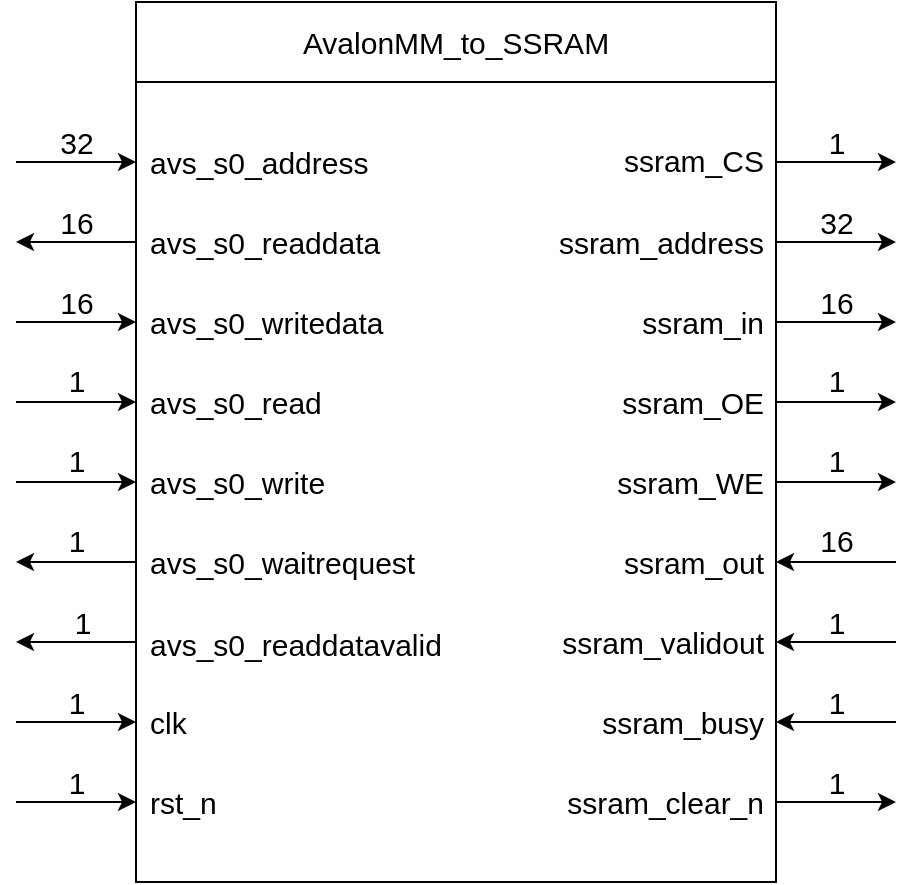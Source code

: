 <mxfile version="21.2.7" type="device" pages="3">
  <diagram id="aNipMCgoFr5Zwash_G46" name="AvalonMM_to_SSRAM">
    <mxGraphModel dx="1578" dy="876" grid="1" gridSize="10" guides="1" tooltips="1" connect="1" arrows="1" fold="1" page="1" pageScale="1" pageWidth="850" pageHeight="1100" math="0" shadow="0">
      <root>
        <mxCell id="0" />
        <mxCell id="1" parent="0" />
        <mxCell id="7uRNbXWkZxl7LxoGMfkp-1" value="" style="rounded=0;whiteSpace=wrap;html=1;" parent="1" vertex="1">
          <mxGeometry x="240" y="200" width="320" height="400" as="geometry" />
        </mxCell>
        <mxCell id="7uRNbXWkZxl7LxoGMfkp-2" value="&lt;font style=&quot;font-size: 15px;&quot;&gt;avs_s0_&lt;font style=&quot;font-size: 15px;&quot;&gt;address&lt;/font&gt;&lt;/font&gt;" style="text;html=1;align=left;verticalAlign=middle;resizable=0;points=[];autosize=1;strokeColor=none;fillColor=none;" parent="1" vertex="1">
          <mxGeometry x="245" y="225" width="130" height="30" as="geometry" />
        </mxCell>
        <mxCell id="7uRNbXWkZxl7LxoGMfkp-3" value="&lt;font style=&quot;font-size: 15px;&quot;&gt;avs_s0_&lt;/font&gt;readdata" style="text;html=1;align=left;verticalAlign=middle;resizable=0;points=[];autosize=1;strokeColor=none;fillColor=none;fontSize=15;" parent="1" vertex="1">
          <mxGeometry x="245" y="265" width="140" height="30" as="geometry" />
        </mxCell>
        <mxCell id="7uRNbXWkZxl7LxoGMfkp-4" value="&lt;font style=&quot;font-size: 15px;&quot;&gt;avs_s0_&lt;/font&gt;read" style="text;html=1;align=left;verticalAlign=middle;resizable=0;points=[];autosize=1;strokeColor=none;fillColor=none;fontSize=15;" parent="1" vertex="1">
          <mxGeometry x="245" y="345" width="110" height="30" as="geometry" />
        </mxCell>
        <mxCell id="7uRNbXWkZxl7LxoGMfkp-5" value="&lt;font style=&quot;font-size: 15px;&quot;&gt;avs_s0_w&lt;/font&gt;ritedata" style="text;html=1;align=left;verticalAlign=middle;resizable=0;points=[];autosize=1;strokeColor=none;fillColor=none;fontSize=15;" parent="1" vertex="1">
          <mxGeometry x="245" y="305" width="140" height="30" as="geometry" />
        </mxCell>
        <mxCell id="7uRNbXWkZxl7LxoGMfkp-6" value="&lt;font style=&quot;font-size: 15px;&quot;&gt;avs_s0_&lt;font style=&quot;font-size: 15px;&quot;&gt;&lt;/font&gt;&lt;/font&gt;write" style="text;html=1;align=left;verticalAlign=middle;resizable=0;points=[];autosize=1;strokeColor=none;fillColor=none;fontSize=15;" parent="1" vertex="1">
          <mxGeometry x="245" y="385" width="110" height="30" as="geometry" />
        </mxCell>
        <mxCell id="7uRNbXWkZxl7LxoGMfkp-7" value="&lt;font style=&quot;font-size: 15px;&quot;&gt;avs_s0_&lt;font style=&quot;font-size: 15px;&quot;&gt;&lt;/font&gt;&lt;/font&gt;waitrequest" style="text;html=1;align=left;verticalAlign=middle;resizable=0;points=[];autosize=1;strokeColor=none;fillColor=none;fontSize=15;" parent="1" vertex="1">
          <mxGeometry x="245" y="425" width="160" height="30" as="geometry" />
        </mxCell>
        <mxCell id="7uRNbXWkZxl7LxoGMfkp-8" value="clk" style="text;html=1;align=left;verticalAlign=middle;resizable=0;points=[];autosize=1;strokeColor=none;fillColor=none;fontSize=15;" parent="1" vertex="1">
          <mxGeometry x="245" y="505" width="40" height="30" as="geometry" />
        </mxCell>
        <mxCell id="7uRNbXWkZxl7LxoGMfkp-14" value="AvalonMM_to_SSRAM" style="rounded=0;whiteSpace=wrap;html=1;fontSize=15;" parent="1" vertex="1">
          <mxGeometry x="240" y="160" width="320" height="40" as="geometry" />
        </mxCell>
        <mxCell id="7uRNbXWkZxl7LxoGMfkp-15" value="" style="endArrow=classic;html=1;rounded=0;fontSize=15;" parent="1" edge="1">
          <mxGeometry width="50" height="50" relative="1" as="geometry">
            <mxPoint x="560" y="360" as="sourcePoint" />
            <mxPoint x="620" y="360" as="targetPoint" />
          </mxGeometry>
        </mxCell>
        <mxCell id="7uRNbXWkZxl7LxoGMfkp-16" value="1" style="text;html=1;align=center;verticalAlign=middle;resizable=0;points=[];autosize=1;strokeColor=none;fillColor=none;fontSize=15;" parent="1" vertex="1">
          <mxGeometry x="580" y="379.31" width="20" height="20" as="geometry" />
        </mxCell>
        <mxCell id="7uRNbXWkZxl7LxoGMfkp-17" value="" style="endArrow=classic;html=1;rounded=0;fontSize=15;" parent="1" edge="1">
          <mxGeometry width="50" height="50" relative="1" as="geometry">
            <mxPoint x="560" y="320.0" as="sourcePoint" />
            <mxPoint x="620" y="320.0" as="targetPoint" />
          </mxGeometry>
        </mxCell>
        <mxCell id="7uRNbXWkZxl7LxoGMfkp-18" value="1" style="text;html=1;align=center;verticalAlign=middle;resizable=0;points=[];autosize=1;strokeColor=none;fillColor=none;fontSize=15;" parent="1" vertex="1">
          <mxGeometry x="580" y="339.31" width="20" height="20" as="geometry" />
        </mxCell>
        <mxCell id="7uRNbXWkZxl7LxoGMfkp-19" value="" style="endArrow=classic;html=1;rounded=0;fontSize=15;" parent="1" edge="1">
          <mxGeometry width="50" height="50" relative="1" as="geometry">
            <mxPoint x="560" y="400" as="sourcePoint" />
            <mxPoint x="620" y="400" as="targetPoint" />
          </mxGeometry>
        </mxCell>
        <mxCell id="7uRNbXWkZxl7LxoGMfkp-20" value="1" style="text;html=1;align=center;verticalAlign=middle;resizable=0;points=[];autosize=1;strokeColor=none;fillColor=none;fontSize=15;" parent="1" vertex="1">
          <mxGeometry x="580" y="220" width="20" height="20" as="geometry" />
        </mxCell>
        <mxCell id="7uRNbXWkZxl7LxoGMfkp-23" value="" style="endArrow=classic;html=1;rounded=0;fontSize=15;" parent="1" edge="1">
          <mxGeometry width="50" height="50" relative="1" as="geometry">
            <mxPoint x="180" y="520" as="sourcePoint" />
            <mxPoint x="240" y="520" as="targetPoint" />
          </mxGeometry>
        </mxCell>
        <mxCell id="7uRNbXWkZxl7LxoGMfkp-24" value="1" style="text;html=1;align=center;verticalAlign=middle;resizable=0;points=[];autosize=1;strokeColor=none;fillColor=none;fontSize=15;" parent="1" vertex="1">
          <mxGeometry x="200" y="500" width="20" height="20" as="geometry" />
        </mxCell>
        <mxCell id="7uRNbXWkZxl7LxoGMfkp-25" value="" style="endArrow=classic;html=1;rounded=0;fontSize=15;" parent="1" edge="1">
          <mxGeometry width="50" height="50" relative="1" as="geometry">
            <mxPoint x="240" y="440" as="sourcePoint" />
            <mxPoint x="180" y="440" as="targetPoint" />
          </mxGeometry>
        </mxCell>
        <mxCell id="7uRNbXWkZxl7LxoGMfkp-26" value="1" style="text;html=1;align=center;verticalAlign=middle;resizable=0;points=[];autosize=1;strokeColor=none;fillColor=none;fontSize=15;" parent="1" vertex="1">
          <mxGeometry x="200" y="419.31" width="20" height="20" as="geometry" />
        </mxCell>
        <mxCell id="7uRNbXWkZxl7LxoGMfkp-27" value="" style="endArrow=classic;html=1;rounded=0;fontSize=15;" parent="1" edge="1">
          <mxGeometry width="50" height="50" relative="1" as="geometry">
            <mxPoint x="180" y="400" as="sourcePoint" />
            <mxPoint x="240" y="400" as="targetPoint" />
          </mxGeometry>
        </mxCell>
        <mxCell id="7uRNbXWkZxl7LxoGMfkp-28" value="1" style="text;html=1;align=center;verticalAlign=middle;resizable=0;points=[];autosize=1;strokeColor=none;fillColor=none;fontSize=15;" parent="1" vertex="1">
          <mxGeometry x="200" y="379.31" width="20" height="20" as="geometry" />
        </mxCell>
        <mxCell id="7uRNbXWkZxl7LxoGMfkp-29" value="" style="endArrow=classic;html=1;rounded=0;fontSize=15;" parent="1" edge="1">
          <mxGeometry width="50" height="50" relative="1" as="geometry">
            <mxPoint x="180" y="360" as="sourcePoint" />
            <mxPoint x="240" y="360" as="targetPoint" />
          </mxGeometry>
        </mxCell>
        <mxCell id="7uRNbXWkZxl7LxoGMfkp-30" value="1" style="text;html=1;align=center;verticalAlign=middle;resizable=0;points=[];autosize=1;strokeColor=none;fillColor=none;fontSize=15;" parent="1" vertex="1">
          <mxGeometry x="200" y="339.31" width="20" height="20" as="geometry" />
        </mxCell>
        <mxCell id="7uRNbXWkZxl7LxoGMfkp-31" value="" style="endArrow=classic;html=1;rounded=0;fontSize=15;" parent="1" edge="1">
          <mxGeometry width="50" height="50" relative="1" as="geometry">
            <mxPoint x="180" y="320" as="sourcePoint" />
            <mxPoint x="240" y="320" as="targetPoint" />
          </mxGeometry>
        </mxCell>
        <mxCell id="7uRNbXWkZxl7LxoGMfkp-32" value="" style="endArrow=none;html=1;rounded=0;fontSize=15;startArrow=classic;startFill=1;endFill=0;" parent="1" edge="1">
          <mxGeometry width="50" height="50" relative="1" as="geometry">
            <mxPoint x="560" y="520" as="sourcePoint" />
            <mxPoint x="620" y="520" as="targetPoint" />
          </mxGeometry>
        </mxCell>
        <mxCell id="7uRNbXWkZxl7LxoGMfkp-33" value="32" style="text;html=1;align=center;verticalAlign=middle;resizable=0;points=[];autosize=1;strokeColor=none;fillColor=none;fontSize=15;" parent="1" vertex="1">
          <mxGeometry x="570" y="255" width="40" height="30" as="geometry" />
        </mxCell>
        <mxCell id="7uRNbXWkZxl7LxoGMfkp-34" value="" style="endArrow=classic;html=1;rounded=0;fontSize=15;" parent="1" edge="1">
          <mxGeometry width="50" height="50" relative="1" as="geometry">
            <mxPoint x="240" y="280" as="sourcePoint" />
            <mxPoint x="180" y="280" as="targetPoint" />
          </mxGeometry>
        </mxCell>
        <mxCell id="7uRNbXWkZxl7LxoGMfkp-35" value="" style="endArrow=classic;html=1;rounded=0;fontSize=15;" parent="1" edge="1">
          <mxGeometry width="50" height="50" relative="1" as="geometry">
            <mxPoint x="180" y="240" as="sourcePoint" />
            <mxPoint x="240" y="240" as="targetPoint" />
          </mxGeometry>
        </mxCell>
        <mxCell id="7uRNbXWkZxl7LxoGMfkp-36" value="32" style="text;html=1;align=center;verticalAlign=middle;resizable=0;points=[];autosize=1;strokeColor=none;fillColor=none;fontSize=15;" parent="1" vertex="1">
          <mxGeometry x="195" y="220" width="30" height="20" as="geometry" />
        </mxCell>
        <mxCell id="7uRNbXWkZxl7LxoGMfkp-37" value="16" style="text;html=1;align=center;verticalAlign=middle;resizable=0;points=[];autosize=1;strokeColor=none;fillColor=none;fontSize=15;" parent="1" vertex="1">
          <mxGeometry x="195" y="260" width="30" height="20" as="geometry" />
        </mxCell>
        <mxCell id="7uRNbXWkZxl7LxoGMfkp-38" value="16" style="text;html=1;align=center;verticalAlign=middle;resizable=0;points=[];autosize=1;strokeColor=none;fillColor=none;fontSize=15;" parent="1" vertex="1">
          <mxGeometry x="195" y="300" width="30" height="20" as="geometry" />
        </mxCell>
        <mxCell id="7uRNbXWkZxl7LxoGMfkp-39" value="rst_n" style="text;html=1;align=left;verticalAlign=middle;resizable=0;points=[];autosize=1;strokeColor=none;fillColor=none;fontSize=15;" parent="1" vertex="1">
          <mxGeometry x="245" y="545" width="60" height="30" as="geometry" />
        </mxCell>
        <mxCell id="7uRNbXWkZxl7LxoGMfkp-40" value="" style="endArrow=classic;html=1;rounded=0;fontSize=15;" parent="1" edge="1">
          <mxGeometry width="50" height="50" relative="1" as="geometry">
            <mxPoint x="180" y="560" as="sourcePoint" />
            <mxPoint x="240" y="560" as="targetPoint" />
          </mxGeometry>
        </mxCell>
        <mxCell id="7uRNbXWkZxl7LxoGMfkp-41" value="1" style="text;html=1;align=center;verticalAlign=middle;resizable=0;points=[];autosize=1;strokeColor=none;fillColor=none;fontSize=15;" parent="1" vertex="1">
          <mxGeometry x="200" y="540" width="20" height="20" as="geometry" />
        </mxCell>
        <mxCell id="7uRNbXWkZxl7LxoGMfkp-42" value="&lt;font style=&quot;font-size: 15px;&quot;&gt;avs_s0_&lt;font style=&quot;font-size: 15px;&quot;&gt;&lt;/font&gt;&lt;/font&gt;readdatavalid" style="text;html=1;align=left;verticalAlign=middle;resizable=0;points=[];autosize=1;strokeColor=none;fillColor=none;fontSize=15;" parent="1" vertex="1">
          <mxGeometry x="245" y="465.69" width="170" height="30" as="geometry" />
        </mxCell>
        <mxCell id="7uRNbXWkZxl7LxoGMfkp-43" value="" style="endArrow=classic;html=1;rounded=0;fontSize=15;" parent="1" edge="1">
          <mxGeometry width="50" height="50" relative="1" as="geometry">
            <mxPoint x="240" y="480" as="sourcePoint" />
            <mxPoint x="180" y="480" as="targetPoint" />
          </mxGeometry>
        </mxCell>
        <mxCell id="7uRNbXWkZxl7LxoGMfkp-44" value="1" style="text;html=1;align=center;verticalAlign=middle;resizable=0;points=[];autosize=1;strokeColor=none;fillColor=none;fontSize=15;" parent="1" vertex="1">
          <mxGeometry x="202.5" y="460" width="20" height="20" as="geometry" />
        </mxCell>
        <mxCell id="O9NMfc2VU4IbGUOjIKSB-1" value="&lt;font style=&quot;font-size: 15px;&quot;&gt;ssram_&lt;/font&gt;&lt;font style=&quot;font-size: 15px;&quot;&gt;&lt;font style=&quot;font-size: 15px;&quot;&gt;address&lt;/font&gt;&lt;/font&gt;" style="text;html=1;align=right;verticalAlign=middle;resizable=0;points=[];autosize=1;strokeColor=none;fillColor=none;" parent="1" vertex="1">
          <mxGeometry x="425" y="265" width="130" height="30" as="geometry" />
        </mxCell>
        <mxCell id="O9NMfc2VU4IbGUOjIKSB-2" value="&lt;font style=&quot;font-size: 15px;&quot;&gt;ssram_&lt;/font&gt;&lt;font style=&quot;font-size: 15px;&quot;&gt;out&lt;/font&gt;" style="text;html=1;align=right;verticalAlign=middle;resizable=0;points=[];autosize=1;strokeColor=none;fillColor=none;" parent="1" vertex="1">
          <mxGeometry x="465" y="425" width="90" height="30" as="geometry" />
        </mxCell>
        <mxCell id="O9NMfc2VU4IbGUOjIKSB-3" value="&lt;font style=&quot;font-size: 15px;&quot;&gt;ssram_i&lt;/font&gt;&lt;font style=&quot;font-size: 15px;&quot;&gt;n&lt;/font&gt;" style="text;html=1;align=right;verticalAlign=middle;resizable=0;points=[];autosize=1;strokeColor=none;fillColor=none;" parent="1" vertex="1">
          <mxGeometry x="475" y="305" width="80" height="30" as="geometry" />
        </mxCell>
        <mxCell id="O9NMfc2VU4IbGUOjIKSB-4" value="&lt;font style=&quot;font-size: 15px;&quot;&gt;ssram_&lt;/font&gt;&lt;font style=&quot;font-size: 15px;&quot;&gt;&lt;font style=&quot;font-size: 15px;&quot;&gt;validout&lt;/font&gt;&lt;/font&gt;" style="text;html=1;align=right;verticalAlign=middle;resizable=0;points=[];autosize=1;strokeColor=none;fillColor=none;" parent="1" vertex="1">
          <mxGeometry x="435" y="465" width="120" height="30" as="geometry" />
        </mxCell>
        <mxCell id="O9NMfc2VU4IbGUOjIKSB-5" value="&lt;font style=&quot;font-size: 15px;&quot;&gt;ssram_&lt;/font&gt;&lt;font style=&quot;font-size: 15px;&quot;&gt;WE&lt;/font&gt;" style="text;html=1;align=right;verticalAlign=middle;resizable=0;points=[];autosize=1;strokeColor=none;fillColor=none;rotation=0;" parent="1" vertex="1">
          <mxGeometry x="455" y="385" width="100" height="30" as="geometry" />
        </mxCell>
        <mxCell id="O9NMfc2VU4IbGUOjIKSB-6" value="&lt;font style=&quot;font-size: 15px;&quot;&gt;ssram_&lt;/font&gt;&lt;font style=&quot;font-size: 15px;&quot;&gt;OE&lt;/font&gt;" style="text;html=1;align=right;verticalAlign=middle;resizable=0;points=[];autosize=1;strokeColor=none;fillColor=none;rotation=0;" parent="1" vertex="1">
          <mxGeometry x="465" y="345" width="90" height="30" as="geometry" />
        </mxCell>
        <mxCell id="O9NMfc2VU4IbGUOjIKSB-7" value="&lt;font style=&quot;font-size: 15px;&quot;&gt;ssram_&lt;/font&gt;&lt;font style=&quot;font-size: 15px;&quot;&gt;busy&lt;/font&gt;" style="text;html=1;align=right;verticalAlign=middle;resizable=0;points=[];autosize=1;strokeColor=none;fillColor=none;" parent="1" vertex="1">
          <mxGeometry x="455" y="505" width="100" height="30" as="geometry" />
        </mxCell>
        <mxCell id="O9NMfc2VU4IbGUOjIKSB-8" value="&lt;font style=&quot;font-size: 15px;&quot;&gt;ssram_&lt;/font&gt;&lt;font style=&quot;font-size: 15px;&quot;&gt;&lt;font style=&quot;font-size: 15px;&quot;&gt;CS&lt;/font&gt;&lt;/font&gt;" style="text;html=1;align=right;verticalAlign=middle;resizable=0;points=[];autosize=1;strokeColor=none;fillColor=none;" parent="1" vertex="1">
          <mxGeometry x="465" y="224.31" width="90" height="30" as="geometry" />
        </mxCell>
        <mxCell id="O9NMfc2VU4IbGUOjIKSB-9" value="" style="endArrow=none;html=1;rounded=0;fontSize=15;startArrow=classic;startFill=1;endFill=0;" parent="1" edge="1">
          <mxGeometry width="50" height="50" relative="1" as="geometry">
            <mxPoint x="560" y="480" as="sourcePoint" />
            <mxPoint x="620" y="480" as="targetPoint" />
          </mxGeometry>
        </mxCell>
        <mxCell id="O9NMfc2VU4IbGUOjIKSB-10" value="" style="endArrow=none;html=1;rounded=0;fontSize=15;startArrow=classic;startFill=1;endFill=0;" parent="1" edge="1">
          <mxGeometry width="50" height="50" relative="1" as="geometry">
            <mxPoint x="560" y="440" as="sourcePoint" />
            <mxPoint x="620" y="440" as="targetPoint" />
          </mxGeometry>
        </mxCell>
        <mxCell id="bcyavMN69FrFH7wbn9DO-2" value="" style="endArrow=classic;html=1;rounded=0;fontSize=15;" parent="1" edge="1">
          <mxGeometry width="50" height="50" relative="1" as="geometry">
            <mxPoint x="560" y="280" as="sourcePoint" />
            <mxPoint x="620" y="280" as="targetPoint" />
          </mxGeometry>
        </mxCell>
        <mxCell id="bcyavMN69FrFH7wbn9DO-3" value="" style="endArrow=classic;html=1;rounded=0;fontSize=15;" parent="1" edge="1">
          <mxGeometry width="50" height="50" relative="1" as="geometry">
            <mxPoint x="560" y="240.0" as="sourcePoint" />
            <mxPoint x="620" y="240.0" as="targetPoint" />
          </mxGeometry>
        </mxCell>
        <mxCell id="RlWbitO6EM8BJqmgNqRc-1" value="1" style="text;html=1;align=center;verticalAlign=middle;resizable=0;points=[];autosize=1;strokeColor=none;fillColor=none;fontSize=15;" parent="1" vertex="1">
          <mxGeometry x="580" y="500" width="20" height="20" as="geometry" />
        </mxCell>
        <mxCell id="RlWbitO6EM8BJqmgNqRc-2" value="1" style="text;html=1;align=center;verticalAlign=middle;resizable=0;points=[];autosize=1;strokeColor=none;fillColor=none;fontSize=15;" parent="1" vertex="1">
          <mxGeometry x="580" y="460" width="20" height="20" as="geometry" />
        </mxCell>
        <mxCell id="RlWbitO6EM8BJqmgNqRc-3" value="16" style="text;html=1;align=center;verticalAlign=middle;resizable=0;points=[];autosize=1;strokeColor=none;fillColor=none;fontSize=15;" parent="1" vertex="1">
          <mxGeometry x="575" y="300" width="30" height="20" as="geometry" />
        </mxCell>
        <mxCell id="RlWbitO6EM8BJqmgNqRc-4" value="16" style="text;html=1;align=center;verticalAlign=middle;resizable=0;points=[];autosize=1;strokeColor=none;fillColor=none;fontSize=15;" parent="1" vertex="1">
          <mxGeometry x="575" y="419.31" width="30" height="20" as="geometry" />
        </mxCell>
        <mxCell id="g8C0Mqhqmcd-Wye-2PPk-1" value="" style="endArrow=classic;html=1;rounded=0;fontSize=15;" parent="1" edge="1">
          <mxGeometry width="50" height="50" relative="1" as="geometry">
            <mxPoint x="560" y="560.0" as="sourcePoint" />
            <mxPoint x="620" y="560.0" as="targetPoint" />
          </mxGeometry>
        </mxCell>
        <mxCell id="g8C0Mqhqmcd-Wye-2PPk-2" value="1" style="text;html=1;align=center;verticalAlign=middle;resizable=0;points=[];autosize=1;strokeColor=none;fillColor=none;fontSize=15;" parent="1" vertex="1">
          <mxGeometry x="580" y="540" width="20" height="20" as="geometry" />
        </mxCell>
        <mxCell id="g8C0Mqhqmcd-Wye-2PPk-3" value="&lt;font style=&quot;font-size: 15px;&quot;&gt;ssram_clear_n&lt;/font&gt;" style="text;html=1;align=right;verticalAlign=middle;resizable=0;points=[];autosize=1;strokeColor=none;fillColor=none;" parent="1" vertex="1">
          <mxGeometry x="435" y="545" width="120" height="30" as="geometry" />
        </mxCell>
      </root>
    </mxGraphModel>
  </diagram>
  <diagram id="yq9ThTIYmJ8oE_fTDe8D" name="AvalonMM_to_SSRAM: RTL">
    <mxGraphModel dx="3719" dy="1593" grid="1" gridSize="10" guides="1" tooltips="1" connect="1" arrows="1" fold="1" page="1" pageScale="1" pageWidth="850" pageHeight="1100" math="0" shadow="0">
      <root>
        <mxCell id="0" />
        <mxCell id="1" parent="0" />
        <mxCell id="Cc1m1OQpfrByYmy1fPa8-23" style="edgeStyle=orthogonalEdgeStyle;rounded=0;orthogonalLoop=1;jettySize=auto;html=1;entryX=0.5;entryY=0;entryDx=0;entryDy=0;" parent="1" target="n1KpULwYp-mKjvu7RaX5-42" edge="1">
          <mxGeometry relative="1" as="geometry">
            <mxPoint x="240" y="1580" as="targetPoint" />
            <Array as="points" />
            <mxPoint x="740" y="1580" as="sourcePoint" />
          </mxGeometry>
        </mxCell>
        <mxCell id="Cc1m1OQpfrByYmy1fPa8-1" value="&lt;font style=&quot;font-size: 15px;&quot;&gt;avs_s0_&lt;font style=&quot;font-size: 15px;&quot;&gt;address&lt;/font&gt;&lt;/font&gt;" style="text;html=1;align=right;verticalAlign=middle;resizable=0;points=[];autosize=1;strokeColor=none;fillColor=none;" parent="1" vertex="1">
          <mxGeometry x="-312.5" y="1146.06" width="130" height="30" as="geometry" />
        </mxCell>
        <mxCell id="Cc1m1OQpfrByYmy1fPa8-2" value="avs_s0_readdata" style="text;html=1;align=right;verticalAlign=middle;resizable=0;points=[];autosize=1;strokeColor=none;fillColor=none;fontSize=15;" parent="1" vertex="1">
          <mxGeometry x="-320" y="1565" width="140" height="30" as="geometry" />
        </mxCell>
        <mxCell id="Cc1m1OQpfrByYmy1fPa8-3" value="avs_s0_read" style="text;html=1;align=right;verticalAlign=middle;resizable=0;points=[];autosize=1;strokeColor=none;fillColor=none;fontSize=15;" parent="1" vertex="1">
          <mxGeometry x="-292.5" y="1266.06" width="110" height="30" as="geometry" />
        </mxCell>
        <mxCell id="Cc1m1OQpfrByYmy1fPa8-4" value="avs_s0_writedata" style="text;html=1;align=right;verticalAlign=middle;resizable=0;points=[];autosize=1;strokeColor=none;fillColor=none;fontSize=15;" parent="1" vertex="1">
          <mxGeometry x="-320" y="1206.06" width="140" height="30" as="geometry" />
        </mxCell>
        <mxCell id="Cc1m1OQpfrByYmy1fPa8-5" value="avs_s0_write" style="text;html=1;align=right;verticalAlign=middle;resizable=0;points=[];autosize=1;strokeColor=none;fillColor=none;fontSize=15;" parent="1" vertex="1">
          <mxGeometry x="-290" y="1326.06" width="110" height="30" as="geometry" />
        </mxCell>
        <mxCell id="Cc1m1OQpfrByYmy1fPa8-6" value="avs_s0_waitrequest" style="text;html=1;align=right;verticalAlign=middle;resizable=0;points=[];autosize=1;strokeColor=none;fillColor=none;fontSize=15;" parent="1" vertex="1">
          <mxGeometry x="-340" y="986.06" width="160" height="30" as="geometry" />
        </mxCell>
        <mxCell id="Cc1m1OQpfrByYmy1fPa8-10" value="" style="endArrow=classic;html=1;rounded=0;fontSize=15;" parent="1" edge="1">
          <mxGeometry width="50" height="50" relative="1" as="geometry">
            <mxPoint x="80" y="1000.1" as="sourcePoint" />
            <mxPoint x="-160" y="999.81" as="targetPoint" />
            <Array as="points" />
          </mxGeometry>
        </mxCell>
        <mxCell id="Cc1m1OQpfrByYmy1fPa8-19" value="&lt;font style=&quot;font-size: 12px;&quot;&gt;31 downto 0&lt;/font&gt;" style="text;html=1;align=center;verticalAlign=middle;resizable=0;points=[];autosize=1;strokeColor=none;fillColor=none;fontSize=15;" parent="1" vertex="1">
          <mxGeometry x="-149.5" y="1136.06" width="90" height="30" as="geometry" />
        </mxCell>
        <mxCell id="Cc1m1OQpfrByYmy1fPa8-21" value="&lt;font style=&quot;font-size: 12px;&quot;&gt;47 downto 32&lt;/font&gt;" style="text;html=1;align=center;verticalAlign=middle;resizable=0;points=[];autosize=1;strokeColor=none;fillColor=none;fontSize=15;" parent="1" vertex="1">
          <mxGeometry x="-154.5" y="1196.06" width="100" height="30" as="geometry" />
        </mxCell>
        <mxCell id="Cc1m1OQpfrByYmy1fPa8-22" value="" style="endArrow=classic;html=1;rounded=0;fontSize=15;" parent="1" edge="1">
          <mxGeometry width="50" height="50" relative="1" as="geometry">
            <mxPoint x="-160" y="1161.06" as="sourcePoint" />
            <mxPoint x="-40" y="1101.06" as="targetPoint" />
            <Array as="points">
              <mxPoint x="-40" y="1161.06" />
            </Array>
          </mxGeometry>
        </mxCell>
        <mxCell id="_kESWd5d2GorcauQmHoQ-1" value="&lt;font style=&quot;font-size: 15px;&quot;&gt;readdatavalid&lt;/font&gt;" style="text;html=1;align=left;verticalAlign=middle;resizable=0;points=[];autosize=1;strokeColor=none;fillColor=none;rotation=-90;" parent="1" vertex="1">
          <mxGeometry x="-55" y="665" width="110" height="30" as="geometry" />
        </mxCell>
        <mxCell id="_kESWd5d2GorcauQmHoQ-2" value="" style="endArrow=classic;html=1;rounded=0;fontSize=15;" parent="1" edge="1">
          <mxGeometry width="50" height="50" relative="1" as="geometry">
            <mxPoint x="-40.53" y="920.06" as="sourcePoint" />
            <mxPoint x="-160" y="920.06" as="targetPoint" />
            <Array as="points">
              <mxPoint y="920" />
              <mxPoint x="-40.53" y="920.06" />
            </Array>
          </mxGeometry>
        </mxCell>
        <mxCell id="_kESWd5d2GorcauQmHoQ-3" value="&lt;div align=&quot;right&quot;&gt;&lt;font style=&quot;font-size: 15px;&quot;&gt;avs_s0_readdatavalid&lt;/font&gt;&lt;/div&gt;" style="text;html=1;align=right;verticalAlign=middle;resizable=0;points=[];autosize=1;strokeColor=none;fillColor=none;" parent="1" vertex="1">
          <mxGeometry x="-350" y="906.06" width="170" height="30" as="geometry" />
        </mxCell>
        <mxCell id="y7VvcJH2NKGTp47G-ojt-12" value="&lt;font style=&quot;font-size: 15px;&quot;&gt;ssram_&lt;/font&gt;&lt;font style=&quot;font-size: 15px;&quot;&gt;&lt;font style=&quot;font-size: 15px;&quot;&gt;address&lt;/font&gt;&lt;/font&gt;" style="text;html=1;align=left;verticalAlign=middle;resizable=0;points=[];autosize=1;strokeColor=none;fillColor=none;" parent="1" vertex="1">
          <mxGeometry x="760" y="1325.18" width="130" height="30" as="geometry" />
        </mxCell>
        <mxCell id="y7VvcJH2NKGTp47G-ojt-32" value="" style="endArrow=classic;html=1;rounded=0;strokeColor=#00FF00;endFill=1;" parent="1" edge="1">
          <mxGeometry width="50" height="50" relative="1" as="geometry">
            <mxPoint y="760" as="sourcePoint" />
            <mxPoint y="920.35" as="targetPoint" />
          </mxGeometry>
        </mxCell>
        <mxCell id="y7VvcJH2NKGTp47G-ojt-39" value="&lt;font style=&quot;font-size: 15px;&quot;&gt;ssram_&lt;/font&gt;&lt;font style=&quot;font-size: 15px;&quot;&gt;&lt;font style=&quot;font-size: 15px;&quot;&gt;out&lt;/font&gt;&lt;/font&gt;" style="text;html=1;align=left;verticalAlign=middle;resizable=0;points=[];autosize=1;strokeColor=none;fillColor=none;" parent="1" vertex="1">
          <mxGeometry x="760" y="1565.18" width="90" height="30" as="geometry" />
        </mxCell>
        <mxCell id="y7VvcJH2NKGTp47G-ojt-40" value="&lt;font style=&quot;font-size: 15px;&quot;&gt;ssram_&lt;/font&gt;&lt;font style=&quot;font-size: 15px;&quot;&gt;in&lt;/font&gt;" style="text;html=1;align=left;verticalAlign=middle;resizable=0;points=[];autosize=1;strokeColor=none;fillColor=none;" parent="1" vertex="1">
          <mxGeometry x="760" y="1385.18" width="80" height="30" as="geometry" />
        </mxCell>
        <mxCell id="2YYxV-yyyqJco4z2SNmI-1" value="&lt;font style=&quot;font-size: 15px;&quot;&gt;ssram_&lt;/font&gt;&lt;font style=&quot;font-size: 15px;&quot;&gt;&lt;font style=&quot;font-size: 15px;&quot;&gt;validout&lt;/font&gt;&lt;/font&gt;" style="text;html=1;align=left;verticalAlign=middle;resizable=0;points=[];autosize=1;strokeColor=none;fillColor=none;" parent="1" vertex="1">
          <mxGeometry x="758" y="1625.0" width="120" height="30" as="geometry" />
        </mxCell>
        <mxCell id="2YYxV-yyyqJco4z2SNmI-2" value="&lt;font style=&quot;font-size: 15px;&quot;&gt;ssram_&lt;/font&gt;&lt;font style=&quot;font-size: 15px;&quot;&gt;WE&lt;/font&gt;" style="text;html=1;align=left;verticalAlign=middle;resizable=0;points=[];autosize=1;strokeColor=none;fillColor=none;rotation=0;" parent="1" vertex="1">
          <mxGeometry x="760" y="1505.18" width="100" height="30" as="geometry" />
        </mxCell>
        <mxCell id="2YYxV-yyyqJco4z2SNmI-3" value="&lt;font style=&quot;font-size: 15px;&quot;&gt;ssram_&lt;/font&gt;&lt;font style=&quot;font-size: 15px;&quot;&gt;OE&lt;/font&gt;" style="text;html=1;align=left;verticalAlign=middle;resizable=0;points=[];autosize=1;strokeColor=none;fillColor=none;rotation=0;" parent="1" vertex="1">
          <mxGeometry x="760" y="1445.18" width="90" height="30" as="geometry" />
        </mxCell>
        <mxCell id="n1KpULwYp-mKjvu7RaX5-25" style="edgeStyle=orthogonalEdgeStyle;rounded=0;orthogonalLoop=1;jettySize=auto;html=1;strokeWidth=1;exitX=0.5;exitY=0;exitDx=0;exitDy=0;entryX=0.5;entryY=1;entryDx=0;entryDy=0;" parent="1" source="n1KpULwYp-mKjvu7RaX5-48" target="aS_knNE3I7lOjsBgXEY--1" edge="1">
          <mxGeometry relative="1" as="geometry">
            <mxPoint x="320" y="1101" as="targetPoint" />
            <mxPoint x="240" y="1057.71" as="sourcePoint" />
            <Array as="points">
              <mxPoint x="200" y="1100" />
              <mxPoint x="240" y="1100" />
            </Array>
          </mxGeometry>
        </mxCell>
        <mxCell id="n1KpULwYp-mKjvu7RaX5-29" value="" style="endArrow=classic;html=1;rounded=0;fontSize=15;" parent="1" edge="1">
          <mxGeometry width="50" height="50" relative="1" as="geometry">
            <mxPoint x="-160" y="1221.06" as="sourcePoint" />
            <mxPoint y="1101.06" as="targetPoint" />
            <Array as="points">
              <mxPoint y="1221.06" />
            </Array>
          </mxGeometry>
        </mxCell>
        <mxCell id="n1KpULwYp-mKjvu7RaX5-30" value="" style="endArrow=classic;html=1;rounded=0;fontSize=15;" parent="1" edge="1">
          <mxGeometry width="50" height="50" relative="1" as="geometry">
            <mxPoint x="-160" y="1281.06" as="sourcePoint" />
            <mxPoint x="40" y="1101.06" as="targetPoint" />
            <Array as="points">
              <mxPoint x="40" y="1281.06" />
            </Array>
          </mxGeometry>
        </mxCell>
        <mxCell id="n1KpULwYp-mKjvu7RaX5-31" value="" style="endArrow=classic;html=1;rounded=0;fontSize=15;" parent="1" edge="1">
          <mxGeometry width="50" height="50" relative="1" as="geometry">
            <mxPoint x="-160" y="1341.06" as="sourcePoint" />
            <mxPoint x="80" y="1101.06" as="targetPoint" />
            <Array as="points">
              <mxPoint x="80" y="1341.06" />
            </Array>
          </mxGeometry>
        </mxCell>
        <mxCell id="n1KpULwYp-mKjvu7RaX5-32" value="48 downto 48" style="text;html=1;align=center;verticalAlign=middle;resizable=0;points=[];autosize=1;strokeColor=none;fillColor=none;" parent="1" vertex="1">
          <mxGeometry x="-154.5" y="1251.06" width="100" height="30" as="geometry" />
        </mxCell>
        <mxCell id="n1KpULwYp-mKjvu7RaX5-34" value="49 downto 49" style="text;html=1;align=center;verticalAlign=middle;resizable=0;points=[];autosize=1;strokeColor=none;fillColor=none;" parent="1" vertex="1">
          <mxGeometry x="-154.5" y="1311.06" width="100" height="30" as="geometry" />
        </mxCell>
        <mxCell id="n1KpULwYp-mKjvu7RaX5-44" style="edgeStyle=orthogonalEdgeStyle;rounded=0;orthogonalLoop=1;jettySize=auto;html=1;exitX=0.5;exitY=1;exitDx=0;exitDy=0;" parent="1" source="n1KpULwYp-mKjvu7RaX5-42" edge="1">
          <mxGeometry relative="1" as="geometry">
            <mxPoint x="-160" y="1580" as="targetPoint" />
          </mxGeometry>
        </mxCell>
        <mxCell id="n1KpULwYp-mKjvu7RaX5-135" style="edgeStyle=orthogonalEdgeStyle;rounded=0;orthogonalLoop=1;jettySize=auto;html=1;entryX=0;entryY=0.5;entryDx=0;entryDy=0;strokeColor=#00FF00;" parent="1" target="n1KpULwYp-mKjvu7RaX5-42" edge="1">
          <mxGeometry relative="1" as="geometry">
            <mxPoint x="240" y="760" as="sourcePoint" />
          </mxGeometry>
        </mxCell>
        <mxCell id="n1KpULwYp-mKjvu7RaX5-42" value="&lt;font style=&quot;font-size: 15px;&quot;&gt;READDATA: register&lt;/font&gt;" style="rounded=0;whiteSpace=wrap;html=1;direction=south;horizontal=0;" parent="1" vertex="1">
          <mxGeometry x="220" y="1500" width="40" height="160" as="geometry" />
        </mxCell>
        <mxCell id="n1KpULwYp-mKjvu7RaX5-43" value="" style="triangle;whiteSpace=wrap;html=1;direction=east;" parent="1" vertex="1">
          <mxGeometry x="220" y="1650" width="10" height="10" as="geometry" />
        </mxCell>
        <mxCell id="n1KpULwYp-mKjvu7RaX5-46" value="op_req" style="text;html=1;align=left;verticalAlign=middle;resizable=0;points=[];autosize=1;strokeColor=none;fillColor=none;fontSize=15;rotation=90;" parent="1" vertex="1">
          <mxGeometry x="-17.0" y="1900" width="70" height="30" as="geometry" />
        </mxCell>
        <mxCell id="n1KpULwYp-mKjvu7RaX5-93" style="edgeStyle=orthogonalEdgeStyle;rounded=0;orthogonalLoop=1;jettySize=auto;html=1;entryX=0;entryY=0.5;entryDx=0;entryDy=0;strokeColor=#00FF00;" parent="1" target="n1KpULwYp-mKjvu7RaX5-48" edge="1">
          <mxGeometry relative="1" as="geometry">
            <mxPoint x="160" y="760" as="sourcePoint" />
          </mxGeometry>
        </mxCell>
        <mxCell id="XB10Y573Hbkp3VuWa__n-2" style="edgeStyle=orthogonalEdgeStyle;rounded=0;orthogonalLoop=1;jettySize=auto;html=1;" parent="1" edge="1">
          <mxGeometry relative="1" as="geometry">
            <mxPoint x="160" y="1100" as="targetPoint" />
            <mxPoint x="-80" y="1100" as="sourcePoint" />
          </mxGeometry>
        </mxCell>
        <mxCell id="n1KpULwYp-mKjvu7RaX5-48" value="&lt;font style=&quot;font-size: 15px;&quot;&gt;COMMAND: register&lt;/font&gt;" style="rounded=0;whiteSpace=wrap;html=1;direction=south;horizontal=0;" parent="1" vertex="1">
          <mxGeometry x="140" y="1020" width="40" height="160" as="geometry" />
        </mxCell>
        <mxCell id="n1KpULwYp-mKjvu7RaX5-49" value="" style="triangle;whiteSpace=wrap;html=1;direction=east;" parent="1" vertex="1">
          <mxGeometry x="140" y="1170" width="10" height="10" as="geometry" />
        </mxCell>
        <mxCell id="n1KpULwYp-mKjvu7RaX5-107" style="edgeStyle=orthogonalEdgeStyle;rounded=0;orthogonalLoop=1;jettySize=auto;html=1;strokeColor=#00FF00;entryX=0.25;entryY=1;entryDx=0;entryDy=0;" parent="1" target="aS_knNE3I7lOjsBgXEY--1" edge="1">
          <mxGeometry relative="1" as="geometry">
            <mxPoint x="320" y="760" as="sourcePoint" />
            <Array as="points">
              <mxPoint x="320" y="1030.06" />
            </Array>
            <mxPoint x="770" y="919.06" as="targetPoint" />
          </mxGeometry>
        </mxCell>
        <mxCell id="n1KpULwYp-mKjvu7RaX5-114" style="edgeStyle=orthogonalEdgeStyle;rounded=0;orthogonalLoop=1;jettySize=auto;html=1;endArrow=none;endFill=0;" parent="1" edge="1">
          <mxGeometry relative="1" as="geometry">
            <mxPoint x="480" y="1520" as="targetPoint" />
            <mxPoint x="480" y="1240" as="sourcePoint" />
          </mxGeometry>
        </mxCell>
        <mxCell id="n1KpULwYp-mKjvu7RaX5-115" value="" style="endArrow=classic;html=1;rounded=0;endFill=1;" parent="1" edge="1">
          <mxGeometry width="50" height="50" relative="1" as="geometry">
            <mxPoint x="480" y="1460" as="sourcePoint" />
            <mxPoint x="741" y="1460.12" as="targetPoint" />
          </mxGeometry>
        </mxCell>
        <mxCell id="n1KpULwYp-mKjvu7RaX5-116" value="" style="endArrow=classic;html=1;rounded=0;endFill=1;" parent="1" edge="1">
          <mxGeometry width="50" height="50" relative="1" as="geometry">
            <mxPoint x="480" y="1520" as="sourcePoint" />
            <mxPoint x="741" y="1520.12" as="targetPoint" />
          </mxGeometry>
        </mxCell>
        <mxCell id="n1KpULwYp-mKjvu7RaX5-117" value="" style="endArrow=classic;html=1;rounded=0;" parent="1" edge="1">
          <mxGeometry width="50" height="50" relative="1" as="geometry">
            <mxPoint x="480" y="1400" as="sourcePoint" />
            <mxPoint x="741" y="1400.12" as="targetPoint" />
          </mxGeometry>
        </mxCell>
        <mxCell id="n1KpULwYp-mKjvu7RaX5-118" value="" style="endArrow=classic;html=1;rounded=0;" parent="1" edge="1">
          <mxGeometry width="50" height="50" relative="1" as="geometry">
            <mxPoint x="480" y="1340" as="sourcePoint" />
            <mxPoint x="741" y="1340.12" as="targetPoint" />
          </mxGeometry>
        </mxCell>
        <mxCell id="n1KpULwYp-mKjvu7RaX5-119" value="" style="endArrow=none;html=1;rounded=0;" parent="1" edge="1">
          <mxGeometry width="50" height="50" relative="1" as="geometry">
            <mxPoint x="105" y="1109.06" as="sourcePoint" />
            <mxPoint x="115" y="1089.06" as="targetPoint" />
          </mxGeometry>
        </mxCell>
        <mxCell id="n1KpULwYp-mKjvu7RaX5-120" value="50" style="text;html=1;align=center;verticalAlign=middle;resizable=0;points=[];autosize=1;strokeColor=none;fillColor=none;" parent="1" vertex="1">
          <mxGeometry x="95" y="1064.06" width="40" height="30" as="geometry" />
        </mxCell>
        <mxCell id="n1KpULwYp-mKjvu7RaX5-121" value="" style="endArrow=none;html=1;rounded=0;" parent="1" edge="1">
          <mxGeometry width="50" height="50" relative="1" as="geometry">
            <mxPoint x="470" y="1284.06" as="sourcePoint" />
            <mxPoint x="490" y="1274.06" as="targetPoint" />
          </mxGeometry>
        </mxCell>
        <mxCell id="n1KpULwYp-mKjvu7RaX5-122" value="50" style="text;html=1;align=center;verticalAlign=middle;resizable=0;points=[];autosize=1;strokeColor=none;fillColor=none;" parent="1" vertex="1">
          <mxGeometry x="485" y="1259.06" width="40" height="30" as="geometry" />
        </mxCell>
        <mxCell id="n1KpULwYp-mKjvu7RaX5-123" value="&lt;font style=&quot;font-size: 12px;&quot;&gt;31 downto 0&lt;/font&gt;" style="text;html=1;align=center;verticalAlign=middle;resizable=0;points=[];autosize=1;strokeColor=none;fillColor=none;fontSize=15;" parent="1" vertex="1">
          <mxGeometry x="480" y="1311.06" width="90" height="30" as="geometry" />
        </mxCell>
        <mxCell id="n1KpULwYp-mKjvu7RaX5-124" value="&lt;font style=&quot;font-size: 12px;&quot;&gt;47 downto 32&lt;/font&gt;" style="text;html=1;align=center;verticalAlign=middle;resizable=0;points=[];autosize=1;strokeColor=none;fillColor=none;fontSize=15;" parent="1" vertex="1">
          <mxGeometry x="480" y="1370" width="100" height="30" as="geometry" />
        </mxCell>
        <mxCell id="n1KpULwYp-mKjvu7RaX5-125" value="48 downto 48" style="text;html=1;align=center;verticalAlign=middle;resizable=0;points=[];autosize=1;strokeColor=none;fillColor=none;" parent="1" vertex="1">
          <mxGeometry x="480" y="1429.5" width="100" height="30" as="geometry" />
        </mxCell>
        <mxCell id="n1KpULwYp-mKjvu7RaX5-126" value="49 downto 49" style="text;html=1;align=center;verticalAlign=middle;resizable=0;points=[];autosize=1;strokeColor=none;fillColor=none;" parent="1" vertex="1">
          <mxGeometry x="480" y="1489.5" width="100" height="30" as="geometry" />
        </mxCell>
        <mxCell id="n1KpULwYp-mKjvu7RaX5-134" value="" style="endArrow=classic;html=1;rounded=0;strokeColor=#00FF00;endFill=1;" parent="1" edge="1">
          <mxGeometry width="50" height="50" relative="1" as="geometry">
            <mxPoint x="80" y="760" as="sourcePoint" />
            <mxPoint x="80" y="1000.35" as="targetPoint" />
          </mxGeometry>
        </mxCell>
        <mxCell id="sbbwpJDfEVjCY6_EKjHU-1" value="waitrequest" style="text;html=1;align=left;verticalAlign=middle;resizable=0;points=[];autosize=1;strokeColor=none;fillColor=none;fontSize=15;rotation=-90;" parent="1" vertex="1">
          <mxGeometry x="30" y="667" width="100" height="30" as="geometry" />
        </mxCell>
        <mxCell id="sbbwpJDfEVjCY6_EKjHU-3" value="command_enable" style="text;html=1;align=left;verticalAlign=middle;resizable=0;points=[];autosize=1;strokeColor=none;fillColor=none;fontSize=15;rotation=-90;" parent="1" vertex="1">
          <mxGeometry x="90" y="650" width="140" height="30" as="geometry" />
        </mxCell>
        <mxCell id="sbbwpJDfEVjCY6_EKjHU-4" value="readdata_enable" style="text;html=1;align=left;verticalAlign=middle;resizable=0;points=[];autosize=1;strokeColor=none;fillColor=none;fontSize=15;rotation=-90;" parent="1" vertex="1">
          <mxGeometry x="170" y="650" width="140" height="30" as="geometry" />
        </mxCell>
        <mxCell id="sbbwpJDfEVjCY6_EKjHU-15" value="fifo4_push" style="text;html=1;align=left;verticalAlign=middle;resizable=0;points=[];autosize=1;strokeColor=none;fillColor=none;fontSize=15;rotation=-90;" parent="1" vertex="1">
          <mxGeometry x="276" y="673" width="90" height="30" as="geometry" />
        </mxCell>
        <mxCell id="sbbwpJDfEVjCY6_EKjHU-31" value="&lt;div&gt;mem_validout&lt;/div&gt;" style="text;html=1;align=left;verticalAlign=middle;resizable=0;points=[];autosize=1;strokeColor=none;fillColor=none;fontSize=15;rotation=90;" parent="1" vertex="1">
          <mxGeometry x="420" y="1925" width="120" height="30" as="geometry" />
        </mxCell>
        <mxCell id="xrUs9yKVIG8rAWldNfrB-2" style="edgeStyle=orthogonalEdgeStyle;rounded=0;orthogonalLoop=1;jettySize=auto;html=1;exitX=0;exitY=0.25;exitDx=0;exitDy=0;exitPerimeter=0;endArrow=none;endFill=0;" parent="1" source="W1AtAIGkyaUe-ApC5ieG-1" edge="1">
          <mxGeometry relative="1" as="geometry">
            <mxPoint x="39.99" y="1341.06" as="targetPoint" />
            <Array as="points">
              <mxPoint x="29.99" y="1441.06" />
              <mxPoint x="39.99" y="1441.06" />
            </Array>
            <mxPoint x="29.995" y="1447.725" as="sourcePoint" />
          </mxGeometry>
        </mxCell>
        <mxCell id="xrUs9yKVIG8rAWldNfrB-3" style="edgeStyle=orthogonalEdgeStyle;rounded=0;orthogonalLoop=1;jettySize=auto;html=1;exitX=0;exitY=0.75;exitDx=0;exitDy=0;exitPerimeter=0;endArrow=none;endFill=0;" parent="1" source="W1AtAIGkyaUe-ApC5ieG-1" edge="1">
          <mxGeometry relative="1" as="geometry">
            <mxPoint x="-0.01" y="1281.06" as="targetPoint" />
            <Array as="points">
              <mxPoint x="9.99" y="1441.06" />
              <mxPoint x="-0.01" y="1441.06" />
            </Array>
            <mxPoint x="9.995" y="1447.725" as="sourcePoint" />
          </mxGeometry>
        </mxCell>
        <mxCell id="xrUs9yKVIG8rAWldNfrB-4" style="edgeStyle=orthogonalEdgeStyle;rounded=0;orthogonalLoop=1;jettySize=auto;html=1;exitX=1;exitY=0.5;exitDx=0;exitDy=0;exitPerimeter=0;strokeColor=#FF0000;" parent="1" source="W1AtAIGkyaUe-ApC5ieG-1" edge="1">
          <mxGeometry relative="1" as="geometry">
            <mxPoint x="20" y="1860" as="targetPoint" />
            <mxPoint x="19.995" y="1033.335" as="sourcePoint" />
          </mxGeometry>
        </mxCell>
        <mxCell id="iZLbP2m2VilA62fwI07P-1" value="&lt;font style=&quot;font-size: 15px;&quot;&gt;ssram_&lt;/font&gt;&lt;font style=&quot;font-size: 15px;&quot;&gt;busy&lt;/font&gt;" style="text;html=1;align=left;verticalAlign=middle;resizable=0;points=[];autosize=1;strokeColor=none;fillColor=none;" parent="1" vertex="1">
          <mxGeometry x="760" y="1015.18" width="100" height="30" as="geometry" />
        </mxCell>
        <mxCell id="iZLbP2m2VilA62fwI07P-2" style="edgeStyle=orthogonalEdgeStyle;rounded=0;orthogonalLoop=1;jettySize=auto;html=1;strokeColor=#FF0000;" parent="1" edge="1">
          <mxGeometry relative="1" as="geometry">
            <mxPoint x="480" y="1860" as="targetPoint" />
            <mxPoint x="479.8" y="1640.0" as="sourcePoint" />
            <Array as="points">
              <mxPoint x="479.8" y="1640.0" />
            </Array>
          </mxGeometry>
        </mxCell>
        <mxCell id="LJ7WdXkX7okN0-XqNXuT-1" value="" style="endArrow=none;html=1;rounded=0;endFill=0;entryX=0;entryY=0.5;entryDx=0;entryDy=0;entryPerimeter=0;" parent="1" target="aS_knNE3I7lOjsBgXEY--10" edge="1">
          <mxGeometry width="50" height="50" relative="1" as="geometry">
            <mxPoint x="740" y="1030.12" as="sourcePoint" />
            <mxPoint x="562" y="1029.95" as="targetPoint" />
          </mxGeometry>
        </mxCell>
        <mxCell id="LJ7WdXkX7okN0-XqNXuT-2" value="" style="endArrow=classic;html=1;rounded=0;endFill=1;" parent="1" edge="1">
          <mxGeometry width="50" height="50" relative="1" as="geometry">
            <mxPoint x="740" y="1640.0" as="sourcePoint" />
            <mxPoint x="480" y="1640" as="targetPoint" />
          </mxGeometry>
        </mxCell>
        <mxCell id="LJ7WdXkX7okN0-XqNXuT-3" value="" style="endArrow=classic;html=1;rounded=0;endFill=1;exitX=1;exitY=0.5;exitDx=0;exitDy=0;exitPerimeter=0;" parent="1" source="JJZEfPCGID0rbEX0Mzrz-1" edge="1">
          <mxGeometry width="50" height="50" relative="1" as="geometry">
            <mxPoint x="720" y="1120" as="sourcePoint" />
            <mxPoint x="740" y="1100" as="targetPoint" />
          </mxGeometry>
        </mxCell>
        <mxCell id="LJ7WdXkX7okN0-XqNXuT-4" value="&lt;font style=&quot;font-size: 15px;&quot;&gt;ssram_&lt;font style=&quot;font-size: 15px;&quot;&gt;&lt;font style=&quot;font-size: 15px;&quot;&gt;CS&lt;/font&gt;&lt;/font&gt;&lt;/font&gt;" style="text;html=1;align=left;verticalAlign=middle;resizable=0;points=[];autosize=1;strokeColor=none;fillColor=none;" parent="1" vertex="1">
          <mxGeometry x="760" y="1086.18" width="90" height="30" as="geometry" />
        </mxCell>
        <mxCell id="W1AtAIGkyaUe-ApC5ieG-2" style="edgeStyle=orthogonalEdgeStyle;rounded=0;orthogonalLoop=1;jettySize=auto;html=1;exitX=0;exitY=0.75;exitDx=0;exitDy=0;exitPerimeter=0;" parent="1" source="W1AtAIGkyaUe-ApC5ieG-1" edge="1">
          <mxGeometry relative="1" as="geometry">
            <mxPoint x="10.323" y="1448.893" as="targetPoint" />
          </mxGeometry>
        </mxCell>
        <mxCell id="W1AtAIGkyaUe-ApC5ieG-1" value="" style="verticalLabelPosition=bottom;shadow=0;dashed=0;align=center;html=1;verticalAlign=top;shape=mxgraph.electrical.logic_gates.logic_gate;operation=or;direction=south;aspect=fixed;" parent="1" vertex="1">
          <mxGeometry x="0.62" y="1448.77" width="38.75" height="64.58" as="geometry" />
        </mxCell>
        <mxCell id="aS_knNE3I7lOjsBgXEY--7" style="edgeStyle=orthogonalEdgeStyle;rounded=0;orthogonalLoop=1;jettySize=auto;html=1;exitX=0.75;exitY=1;exitDx=0;exitDy=0;strokeColor=#FF0000;" parent="1" source="aS_knNE3I7lOjsBgXEY--1" edge="1">
          <mxGeometry relative="1" as="geometry">
            <mxPoint x="320" y="1860" as="targetPoint" />
          </mxGeometry>
        </mxCell>
        <mxCell id="aS_knNE3I7lOjsBgXEY--1" value="" style="rounded=0;whiteSpace=wrap;html=1;direction=south;horizontal=1;" parent="1" vertex="1">
          <mxGeometry x="360" y="959.83" width="240" height="280" as="geometry" />
        </mxCell>
        <mxCell id="aS_knNE3I7lOjsBgXEY--2" value="&lt;font style=&quot;font-size: 15px;&quot;&gt;fifo4_push&lt;/font&gt;" style="text;html=1;align=left;verticalAlign=middle;resizable=0;points=[];autosize=1;strokeColor=none;fillColor=none;" parent="1" vertex="1">
          <mxGeometry x="366" y="1016.06" width="90" height="30" as="geometry" />
        </mxCell>
        <mxCell id="aS_knNE3I7lOjsBgXEY--3" value="&lt;font style=&quot;font-size: 15px;&quot;&gt;LOCAL_FIFO: fifo4&lt;/font&gt;" style="rounded=0;whiteSpace=wrap;html=1;" parent="1" vertex="1">
          <mxGeometry x="360" y="940" width="240" height="39.54" as="geometry" />
        </mxCell>
        <mxCell id="aS_knNE3I7lOjsBgXEY--4" value="&lt;font style=&quot;font-size: 15px;&quot;&gt;fifo4_in&lt;/font&gt;" style="text;html=1;align=left;verticalAlign=middle;resizable=0;points=[];autosize=1;strokeColor=none;fillColor=none;" parent="1" vertex="1">
          <mxGeometry x="366" y="1086.18" width="70" height="30" as="geometry" />
        </mxCell>
        <mxCell id="aS_knNE3I7lOjsBgXEY--5" value="&lt;font style=&quot;font-size: 15px;&quot;&gt;fifo4_out&lt;/font&gt;" style="text;html=1;align=center;verticalAlign=middle;resizable=0;points=[];autosize=1;strokeColor=none;fillColor=none;" parent="1" vertex="1">
          <mxGeometry x="440" y="1209.71" width="80" height="30" as="geometry" />
        </mxCell>
        <mxCell id="aS_knNE3I7lOjsBgXEY--6" value="&lt;font style=&quot;font-size: 15px;&quot;&gt;fifo4_almost_full&lt;/font&gt;" style="text;html=1;align=left;verticalAlign=middle;resizable=0;points=[];autosize=1;strokeColor=none;fillColor=none;" parent="1" vertex="1">
          <mxGeometry x="366" y="1156.06" width="130" height="30" as="geometry" />
        </mxCell>
        <mxCell id="aS_knNE3I7lOjsBgXEY--8" value="fifo4_almost_full" style="text;html=1;align=left;verticalAlign=middle;resizable=0;points=[];autosize=1;strokeColor=none;fillColor=none;fontSize=15;rotation=90;" parent="1" vertex="1">
          <mxGeometry x="254" y="1930" width="130" height="30" as="geometry" />
        </mxCell>
        <mxCell id="aS_knNE3I7lOjsBgXEY--11" style="edgeStyle=orthogonalEdgeStyle;rounded=0;orthogonalLoop=1;jettySize=auto;html=1;exitX=1;exitY=0.5;exitDx=0;exitDy=0;exitPerimeter=0;entryX=0.25;entryY=0;entryDx=0;entryDy=0;" parent="1" source="aS_knNE3I7lOjsBgXEY--10" target="aS_knNE3I7lOjsBgXEY--1" edge="1">
          <mxGeometry relative="1" as="geometry">
            <mxPoint x="560" y="1029.95" as="targetPoint" />
          </mxGeometry>
        </mxCell>
        <mxCell id="aS_knNE3I7lOjsBgXEY--10" value="" style="verticalLabelPosition=bottom;shadow=0;dashed=0;align=center;html=1;verticalAlign=top;shape=mxgraph.electrical.logic_gates.inverter_2;direction=west;aspect=fixed;" parent="1" vertex="1">
          <mxGeometry x="632.72" y="1013.21" width="56.57" height="33.94" as="geometry" />
        </mxCell>
        <mxCell id="aS_knNE3I7lOjsBgXEY--12" value="&lt;font style=&quot;font-size: 15px;&quot;&gt;fifo4_pop&lt;/font&gt;" style="text;html=1;align=right;verticalAlign=middle;resizable=0;points=[];autosize=1;strokeColor=none;fillColor=none;" parent="1" vertex="1">
          <mxGeometry x="505" y="1016.06" width="90" height="30" as="geometry" />
        </mxCell>
        <mxCell id="aS_knNE3I7lOjsBgXEY--13" value="&lt;font style=&quot;font-size: 15px;&quot;&gt;fifo4_empty&lt;/font&gt;" style="text;html=1;align=right;verticalAlign=middle;resizable=0;points=[];autosize=1;strokeColor=none;fillColor=none;" parent="1" vertex="1">
          <mxGeometry x="495" y="1087.06" width="100" height="30" as="geometry" />
        </mxCell>
        <mxCell id="iUQb1N6o7WGgHkKtxXrZ-3" style="edgeStyle=orthogonalEdgeStyle;rounded=0;orthogonalLoop=1;jettySize=auto;html=1;exitX=0;exitY=0.5;exitDx=0;exitDy=0;entryX=0;entryY=0.5;entryDx=0;entryDy=0;" parent="1" target="iUQb1N6o7WGgHkKtxXrZ-1" edge="1">
          <mxGeometry relative="1" as="geometry">
            <mxPoint x="20" y="1640" as="sourcePoint" />
            <Array as="points">
              <mxPoint x="110" y="1640" />
            </Array>
          </mxGeometry>
        </mxCell>
        <mxCell id="iUQb1N6o7WGgHkKtxXrZ-4" style="edgeStyle=orthogonalEdgeStyle;rounded=0;orthogonalLoop=1;jettySize=auto;html=1;exitX=1;exitY=0.5;exitDx=0;exitDy=0;strokeColor=#FF0000;" parent="1" source="iUQb1N6o7WGgHkKtxXrZ-1" edge="1">
          <mxGeometry relative="1" as="geometry">
            <mxPoint x="110" y="1860" as="targetPoint" />
          </mxGeometry>
        </mxCell>
        <mxCell id="iUQb1N6o7WGgHkKtxXrZ-1" value="&lt;font style=&quot;font-size: 15px;&quot;&gt;POR: d_flip_flop&lt;/font&gt;" style="rounded=0;whiteSpace=wrap;html=1;direction=south;horizontal=1;" parent="1" vertex="1">
          <mxGeometry x="40" y="1680" width="140" height="40" as="geometry" />
        </mxCell>
        <mxCell id="iUQb1N6o7WGgHkKtxXrZ-2" value="" style="triangle;whiteSpace=wrap;html=1;direction=east;" parent="1" vertex="1">
          <mxGeometry x="40" y="1710" width="10" height="10" as="geometry" />
        </mxCell>
        <mxCell id="iUQb1N6o7WGgHkKtxXrZ-5" value="previous_op_req" style="text;html=1;align=left;verticalAlign=middle;resizable=0;points=[];autosize=1;strokeColor=none;fillColor=none;fontSize=15;rotation=90;" parent="1" vertex="1">
          <mxGeometry x="45.0" y="1930" width="130" height="30" as="geometry" />
        </mxCell>
        <mxCell id="iUQb1N6o7WGgHkKtxXrZ-6" value="" style="triangle;whiteSpace=wrap;html=1;direction=east;" parent="1" vertex="1">
          <mxGeometry x="360" y="1229.83" width="10" height="10" as="geometry" />
        </mxCell>
        <mxCell id="t4zxegnHiS7n4P0RUvhL-3" value="&lt;font style=&quot;font-size: 15px;&quot;&gt;fifo4_full&lt;/font&gt;" style="text;html=1;align=right;verticalAlign=middle;resizable=0;points=[];autosize=1;strokeColor=none;fillColor=none;" parent="1" vertex="1">
          <mxGeometry x="515" y="1156.06" width="80" height="30" as="geometry" />
        </mxCell>
        <mxCell id="t4zxegnHiS7n4P0RUvhL-4" style="edgeStyle=orthogonalEdgeStyle;rounded=0;orthogonalLoop=1;jettySize=auto;html=1;exitX=0.75;exitY=1;exitDx=0;exitDy=0;strokeColor=#FF0000;" parent="1" edge="1">
          <mxGeometry relative="1" as="geometry">
            <mxPoint x="640" y="1860" as="targetPoint" />
            <mxPoint x="600" y="1171.06" as="sourcePoint" />
          </mxGeometry>
        </mxCell>
        <mxCell id="t4zxegnHiS7n4P0RUvhL-5" value="fifo4_full" style="text;html=1;align=left;verticalAlign=middle;resizable=0;points=[];autosize=1;strokeColor=none;fillColor=none;fontSize=15;rotation=90;" parent="1" vertex="1">
          <mxGeometry x="600" y="1905" width="80" height="30" as="geometry" />
        </mxCell>
        <mxCell id="JJZEfPCGID0rbEX0Mzrz-1" value="" style="verticalLabelPosition=bottom;shadow=0;dashed=0;align=center;html=1;verticalAlign=top;shape=mxgraph.electrical.logic_gates.inverter_2;direction=east;aspect=fixed;" parent="1" vertex="1">
          <mxGeometry x="632.72" y="1083.12" width="56.57" height="33.94" as="geometry" />
        </mxCell>
        <mxCell id="JJZEfPCGID0rbEX0Mzrz-3" value="" style="endArrow=none;html=1;rounded=0;exitX=0;exitY=0.5;exitDx=0;exitDy=0;exitPerimeter=0;" parent="1" source="JJZEfPCGID0rbEX0Mzrz-1" edge="1">
          <mxGeometry width="50" height="50" relative="1" as="geometry">
            <mxPoint x="630" y="1110" as="sourcePoint" />
            <mxPoint x="600" y="1100" as="targetPoint" />
          </mxGeometry>
        </mxCell>
        <mxCell id="sNW7GrKXUMGIemVGmHfp-1" value="" style="endArrow=classic;html=1;rounded=0;fontSize=15;" parent="1" edge="1">
          <mxGeometry width="50" height="50" relative="1" as="geometry">
            <mxPoint x="-162" y="1760" as="sourcePoint" />
            <mxPoint x="738" y="1760" as="targetPoint" />
            <Array as="points" />
          </mxGeometry>
        </mxCell>
        <mxCell id="sNW7GrKXUMGIemVGmHfp-2" value="&lt;font style=&quot;font-size: 15px;&quot;&gt;ssram_clear_n&lt;/font&gt;" style="text;html=1;align=left;verticalAlign=middle;resizable=0;points=[];autosize=1;strokeColor=none;fillColor=none;" parent="1" vertex="1">
          <mxGeometry x="758" y="1745.0" width="120" height="30" as="geometry" />
        </mxCell>
        <mxCell id="iYSLeGhTkRcH9io2mwwN-1" value="&lt;font style=&quot;font-size: 15px;&quot;&gt;rst_n&lt;/font&gt;" style="text;html=1;align=right;verticalAlign=middle;resizable=0;points=[];autosize=1;strokeColor=none;fillColor=none;" parent="1" vertex="1">
          <mxGeometry x="-242" y="1745" width="60" height="30" as="geometry" />
        </mxCell>
        <mxCell id="38FkjL-yVQgQvVXMfeq_-1" style="edgeStyle=orthogonalEdgeStyle;rounded=0;orthogonalLoop=1;jettySize=auto;html=1;exitX=1;exitY=0.5;exitDx=0;exitDy=0;strokeColor=#FF0000;" parent="1" edge="1">
          <mxGeometry relative="1" as="geometry">
            <mxPoint x="215" y="1860" as="targetPoint" />
            <mxPoint x="215" y="1760" as="sourcePoint" />
          </mxGeometry>
        </mxCell>
        <mxCell id="38FkjL-yVQgQvVXMfeq_-2" value="&lt;font style=&quot;font-size: 15px;&quot;&gt;rst_n&lt;/font&gt;" style="text;html=1;align=left;verticalAlign=middle;resizable=0;points=[];autosize=1;strokeColor=none;fillColor=none;rotation=90;" parent="1" vertex="1">
          <mxGeometry x="185" y="1895" width="60" height="30" as="geometry" />
        </mxCell>
      </root>
    </mxGraphModel>
  </diagram>
  <diagram name="AvalonMM_to_SSRAM: FSM" id="7cOUtxpOADkt3iQJw6D3">
    <mxGraphModel dx="3719" dy="1593" grid="1" gridSize="10" guides="1" tooltips="1" connect="1" arrows="1" fold="1" page="1" pageScale="1" pageWidth="850" pageHeight="1100" math="0" shadow="0">
      <root>
        <mxCell id="gHbopcMJqhLfQALP6Ct7-0" />
        <mxCell id="gHbopcMJqhLfQALP6Ct7-1" parent="gHbopcMJqhLfQALP6Ct7-0" />
        <mxCell id="TOFqemQ2LBVTlinUqJPV-0" style="edgeStyle=orthogonalEdgeStyle;rounded=0;orthogonalLoop=1;jettySize=auto;html=1;exitX=0.5;exitY=1;exitDx=0;exitDy=0;entryX=0.5;entryY=0;entryDx=0;entryDy=0;" parent="gHbopcMJqhLfQALP6Ct7-1" source="TOFqemQ2LBVTlinUqJPV-1" target="TOFqemQ2LBVTlinUqJPV-6" edge="1">
          <mxGeometry relative="1" as="geometry">
            <mxPoint x="250" y="530" as="targetPoint" />
          </mxGeometry>
        </mxCell>
        <mxCell id="TOFqemQ2LBVTlinUqJPV-1" value="&lt;div&gt;waitrequest&lt;br&gt;&lt;/div&gt;&lt;div&gt;fifo4_clear_n&lt;br&gt;&lt;/div&gt;&lt;div&gt;por_clear_n&lt;br&gt;&lt;/div&gt;" style="rounded=0;whiteSpace=wrap;html=1;" parent="gHbopcMJqhLfQALP6Ct7-1" vertex="1">
          <mxGeometry x="190" y="360" width="120" height="50" as="geometry" />
        </mxCell>
        <mxCell id="TOFqemQ2LBVTlinUqJPV-2" style="edgeStyle=orthogonalEdgeStyle;rounded=0;orthogonalLoop=1;jettySize=auto;html=1;exitX=0.5;exitY=0;exitDx=0;exitDy=0;dashed=1;entryX=0.5;entryY=0;entryDx=0;entryDy=0;" parent="gHbopcMJqhLfQALP6Ct7-1" target="TOFqemQ2LBVTlinUqJPV-3" edge="1">
          <mxGeometry relative="1" as="geometry">
            <mxPoint x="300" y="310" as="targetPoint" />
            <mxPoint x="249.966" y="290" as="sourcePoint" />
            <Array as="points">
              <mxPoint x="250" y="320" />
              <mxPoint x="250" y="320" />
            </Array>
          </mxGeometry>
        </mxCell>
        <mxCell id="TOFqemQ2LBVTlinUqJPV-3" value="RESET" style="rounded=0;whiteSpace=wrap;html=1;" parent="gHbopcMJqhLfQALP6Ct7-1" vertex="1">
          <mxGeometry x="190" y="340" width="120" height="20" as="geometry" />
        </mxCell>
        <mxCell id="TOFqemQ2LBVTlinUqJPV-4" value="rst" style="text;html=1;align=center;verticalAlign=middle;resizable=0;points=[];autosize=1;strokeColor=none;fillColor=none;" parent="gHbopcMJqhLfQALP6Ct7-1" vertex="1">
          <mxGeometry x="230" y="260" width="40" height="30" as="geometry" />
        </mxCell>
        <mxCell id="5lTAiwlnq1v5YwnoY-Tq-1" style="edgeStyle=orthogonalEdgeStyle;rounded=0;orthogonalLoop=1;jettySize=auto;html=1;exitX=0.5;exitY=1;exitDx=0;exitDy=0;entryX=0.5;entryY=0;entryDx=0;entryDy=0;" parent="gHbopcMJqhLfQALP6Ct7-1" source="TOFqemQ2LBVTlinUqJPV-5" target="5lTAiwlnq1v5YwnoY-Tq-0" edge="1">
          <mxGeometry relative="1" as="geometry" />
        </mxCell>
        <mxCell id="TOFqemQ2LBVTlinUqJPV-5" value="&lt;div&gt;command_enable&lt;/div&gt;&lt;div&gt;por_enable&lt;br&gt;&lt;/div&gt;&lt;div&gt;readdata_enable&lt;br&gt;&lt;/div&gt;" style="rounded=0;whiteSpace=wrap;html=1;" parent="gHbopcMJqhLfQALP6Ct7-1" vertex="1">
          <mxGeometry x="190" y="520" width="120" height="50" as="geometry" />
        </mxCell>
        <mxCell id="TOFqemQ2LBVTlinUqJPV-6" value="IDLE" style="rounded=0;whiteSpace=wrap;html=1;" parent="gHbopcMJqhLfQALP6Ct7-1" vertex="1">
          <mxGeometry x="190" y="500" width="120" height="20" as="geometry" />
        </mxCell>
        <mxCell id="chEV1ipLW2FuLG0MZyKB-1" value="1" style="edgeStyle=orthogonalEdgeStyle;rounded=0;orthogonalLoop=1;jettySize=auto;html=1;exitX=0;exitY=0.5;exitDx=0;exitDy=0;entryX=1;entryY=0.5;entryDx=0;entryDy=0;" parent="gHbopcMJqhLfQALP6Ct7-1" source="5lTAiwlnq1v5YwnoY-Tq-0" target="chEV1ipLW2FuLG0MZyKB-0" edge="1">
          <mxGeometry relative="1" as="geometry" />
        </mxCell>
        <mxCell id="mH3VhtUJQ5IK_O_cGqcQ-0" value="0" style="edgeStyle=orthogonalEdgeStyle;rounded=0;orthogonalLoop=1;jettySize=auto;html=1;exitX=1;exitY=0.5;exitDx=0;exitDy=0;entryX=0;entryY=0.5;entryDx=0;entryDy=0;" parent="gHbopcMJqhLfQALP6Ct7-1" source="5lTAiwlnq1v5YwnoY-Tq-0" target="k44mnLu3KN8C34HpBLnE-5" edge="1">
          <mxGeometry relative="1" as="geometry" />
        </mxCell>
        <mxCell id="5lTAiwlnq1v5YwnoY-Tq-0" value="mem_validout" style="rhombus;whiteSpace=wrap;html=1;" parent="gHbopcMJqhLfQALP6Ct7-1" vertex="1">
          <mxGeometry x="200" y="840" width="100" height="80" as="geometry" />
        </mxCell>
        <mxCell id="dTlI5wrIrm0M_NYCQq1E-1" value="&lt;div&gt;command_enable&lt;/div&gt;&lt;div&gt;por_enable&lt;br&gt;&lt;/div&gt;&lt;div&gt;readdata_enable&lt;br&gt;&lt;/div&gt;&lt;div&gt;readdatavalid&lt;br&gt;&lt;/div&gt;" style="rounded=0;whiteSpace=wrap;html=1;" parent="gHbopcMJqhLfQALP6Ct7-1" vertex="1">
          <mxGeometry x="10" y="690" width="120" height="70" as="geometry" />
        </mxCell>
        <mxCell id="chEV1ipLW2FuLG0MZyKB-4" style="edgeStyle=orthogonalEdgeStyle;rounded=0;orthogonalLoop=1;jettySize=auto;html=1;exitX=0.5;exitY=0;exitDx=0;exitDy=0;" parent="gHbopcMJqhLfQALP6Ct7-1" source="dTlI5wrIrm0M_NYCQq1E-2" edge="1">
          <mxGeometry relative="1" as="geometry">
            <mxPoint x="250" y="610" as="targetPoint" />
            <Array as="points">
              <mxPoint x="70" y="610" />
            </Array>
          </mxGeometry>
        </mxCell>
        <mxCell id="dTlI5wrIrm0M_NYCQq1E-2" value="IDLE_VALID" style="rounded=0;whiteSpace=wrap;html=1;" parent="gHbopcMJqhLfQALP6Ct7-1" vertex="1">
          <mxGeometry x="10" y="670" width="120" height="20" as="geometry" />
        </mxCell>
        <mxCell id="chEV1ipLW2FuLG0MZyKB-3" value="0" style="edgeStyle=orthogonalEdgeStyle;rounded=0;orthogonalLoop=1;jettySize=auto;html=1;exitX=0.5;exitY=0;exitDx=0;exitDy=0;entryX=0.5;entryY=1;entryDx=0;entryDy=0;" parent="gHbopcMJqhLfQALP6Ct7-1" source="chEV1ipLW2FuLG0MZyKB-0" target="dTlI5wrIrm0M_NYCQq1E-1" edge="1">
          <mxGeometry relative="1" as="geometry">
            <mxPoint x="-70" y="880" as="targetPoint" />
          </mxGeometry>
        </mxCell>
        <mxCell id="kvlA3hQWvPA95vudkCkl-1" value="1" style="edgeStyle=orthogonalEdgeStyle;rounded=0;orthogonalLoop=1;jettySize=auto;html=1;exitX=0.5;exitY=1;exitDx=0;exitDy=0;entryX=0.5;entryY=0;entryDx=0;entryDy=0;" parent="gHbopcMJqhLfQALP6Ct7-1" source="chEV1ipLW2FuLG0MZyKB-0" target="kvlA3hQWvPA95vudkCkl-0" edge="1">
          <mxGeometry x="-0.6" relative="1" as="geometry">
            <mxPoint as="offset" />
          </mxGeometry>
        </mxCell>
        <mxCell id="chEV1ipLW2FuLG0MZyKB-0" value="op_req" style="rhombus;whiteSpace=wrap;html=1;" parent="gHbopcMJqhLfQALP6Ct7-1" vertex="1">
          <mxGeometry x="20" y="840" width="100" height="80" as="geometry" />
        </mxCell>
        <mxCell id="kvlA3hQWvPA95vudkCkl-3" value="0" style="edgeStyle=orthogonalEdgeStyle;rounded=0;orthogonalLoop=1;jettySize=auto;html=1;exitX=0;exitY=0.5;exitDx=0;exitDy=0;entryX=1;entryY=0.5;entryDx=0;entryDy=0;" parent="gHbopcMJqhLfQALP6Ct7-1" source="kvlA3hQWvPA95vudkCkl-0" target="kvlA3hQWvPA95vudkCkl-2" edge="1">
          <mxGeometry x="-0.111" relative="1" as="geometry">
            <mxPoint as="offset" />
          </mxGeometry>
        </mxCell>
        <mxCell id="k44mnLu3KN8C34HpBLnE-1" value="1" style="edgeStyle=orthogonalEdgeStyle;rounded=0;orthogonalLoop=1;jettySize=auto;html=1;exitX=0.5;exitY=1;exitDx=0;exitDy=0;entryX=0.5;entryY=0;entryDx=0;entryDy=0;" parent="gHbopcMJqhLfQALP6Ct7-1" source="kvlA3hQWvPA95vudkCkl-0" target="k44mnLu3KN8C34HpBLnE-0" edge="1">
          <mxGeometry relative="1" as="geometry" />
        </mxCell>
        <mxCell id="kvlA3hQWvPA95vudkCkl-0" value="previous_op_req" style="rhombus;whiteSpace=wrap;html=1;" parent="gHbopcMJqhLfQALP6Ct7-1" vertex="1">
          <mxGeometry x="10" y="1120" width="120" height="80" as="geometry" />
        </mxCell>
        <mxCell id="pspYn3clw9Oj7FqdiPny-2" value="1" style="edgeStyle=orthogonalEdgeStyle;rounded=0;orthogonalLoop=1;jettySize=auto;html=1;exitX=0;exitY=0.5;exitDx=0;exitDy=0;entryX=1;entryY=0.5;entryDx=0;entryDy=0;" parent="gHbopcMJqhLfQALP6Ct7-1" source="kvlA3hQWvPA95vudkCkl-2" target="kvlA3hQWvPA95vudkCkl-4" edge="1">
          <mxGeometry x="-0.571" relative="1" as="geometry">
            <mxPoint as="offset" />
            <Array as="points">
              <mxPoint x="-210" y="1160" />
              <mxPoint x="-210" y="1160" />
            </Array>
          </mxGeometry>
        </mxCell>
        <mxCell id="kt5a-0p5IZ3u5DeEQboj-9" value="0" style="edgeStyle=orthogonalEdgeStyle;rounded=0;orthogonalLoop=1;jettySize=auto;html=1;exitX=0.5;exitY=1;exitDx=0;exitDy=0;entryX=0.5;entryY=0;entryDx=0;entryDy=0;" parent="gHbopcMJqhLfQALP6Ct7-1" source="kvlA3hQWvPA95vudkCkl-2" target="kt5a-0p5IZ3u5DeEQboj-7" edge="1">
          <mxGeometry x="-0.83" relative="1" as="geometry">
            <mxPoint x="-130" y="1480" as="targetPoint" />
            <Array as="points" />
            <mxPoint as="offset" />
          </mxGeometry>
        </mxCell>
        <mxCell id="kvlA3hQWvPA95vudkCkl-2" value="fifo4_full" style="rhombus;whiteSpace=wrap;html=1;" parent="gHbopcMJqhLfQALP6Ct7-1" vertex="1">
          <mxGeometry x="-180" y="1120" width="100" height="80" as="geometry" />
        </mxCell>
        <mxCell id="IAAMnW2y6-2EbQr6ppY7-1" style="edgeStyle=orthogonalEdgeStyle;rounded=0;orthogonalLoop=1;jettySize=auto;html=1;exitX=0;exitY=0.5;exitDx=0;exitDy=0;entryX=1;entryY=0.5;entryDx=0;entryDy=0;" parent="gHbopcMJqhLfQALP6Ct7-1" source="kvlA3hQWvPA95vudkCkl-4" target="IAAMnW2y6-2EbQr6ppY7-2" edge="1">
          <mxGeometry relative="1" as="geometry">
            <Array as="points" />
          </mxGeometry>
        </mxCell>
        <mxCell id="kvlA3hQWvPA95vudkCkl-4" value="&lt;div&gt;waitrequest&lt;/div&gt;&lt;div&gt;readdata_enable&lt;br&gt;&lt;/div&gt;&lt;div&gt;readdatavalid&lt;br&gt;&lt;/div&gt;" style="rounded=0;whiteSpace=wrap;html=1;" parent="gHbopcMJqhLfQALP6Ct7-1" vertex="1">
          <mxGeometry x="-440" y="1135" width="120" height="50" as="geometry" />
        </mxCell>
        <mxCell id="kvlA3hQWvPA95vudkCkl-5" value="WAITING_VALID" style="rounded=0;whiteSpace=wrap;html=1;" parent="gHbopcMJqhLfQALP6Ct7-1" vertex="1">
          <mxGeometry x="-440" y="1115" width="120" height="20" as="geometry" />
        </mxCell>
        <mxCell id="IAAMnW2y6-2EbQr6ppY7-4" value="1" style="edgeStyle=orthogonalEdgeStyle;rounded=0;orthogonalLoop=1;jettySize=auto;html=1;exitX=1;exitY=0.5;exitDx=0;exitDy=0;" parent="gHbopcMJqhLfQALP6Ct7-1" source="IAAMnW2y6-2EbQr6ppY7-0" edge="1">
          <mxGeometry x="-0.833" relative="1" as="geometry">
            <mxPoint x="-240" y="1320" as="targetPoint" />
            <mxPoint as="offset" />
          </mxGeometry>
        </mxCell>
        <mxCell id="kt5a-0p5IZ3u5DeEQboj-4" value="0" style="edgeStyle=orthogonalEdgeStyle;rounded=0;orthogonalLoop=1;jettySize=auto;html=1;exitX=0.5;exitY=1;exitDx=0;exitDy=0;entryX=0.5;entryY=0;entryDx=0;entryDy=0;" parent="gHbopcMJqhLfQALP6Ct7-1" source="IAAMnW2y6-2EbQr6ppY7-0" target="kt5a-0p5IZ3u5DeEQboj-3" edge="1">
          <mxGeometry relative="1" as="geometry">
            <mxPoint x="-770" y="1320" as="targetPoint" />
          </mxGeometry>
        </mxCell>
        <mxCell id="IAAMnW2y6-2EbQr6ppY7-0" value="fifo4_full" style="rhombus;whiteSpace=wrap;html=1;" parent="gHbopcMJqhLfQALP6Ct7-1" vertex="1">
          <mxGeometry x="-710" y="1280" width="100" height="80" as="geometry" />
        </mxCell>
        <mxCell id="IAAMnW2y6-2EbQr6ppY7-3" value="1" style="edgeStyle=orthogonalEdgeStyle;rounded=0;orthogonalLoop=1;jettySize=auto;html=1;exitX=0.5;exitY=1;exitDx=0;exitDy=0;entryX=0.5;entryY=0;entryDx=0;entryDy=0;" parent="gHbopcMJqhLfQALP6Ct7-1" source="IAAMnW2y6-2EbQr6ppY7-2" target="IAAMnW2y6-2EbQr6ppY7-0" edge="1">
          <mxGeometry relative="1" as="geometry" />
        </mxCell>
        <mxCell id="IAAMnW2y6-2EbQr6ppY7-12" value="0" style="edgeStyle=orthogonalEdgeStyle;rounded=0;orthogonalLoop=1;jettySize=auto;html=1;exitX=0.5;exitY=0;exitDx=0;exitDy=0;entryX=0.5;entryY=1;entryDx=0;entryDy=0;" parent="gHbopcMJqhLfQALP6Ct7-1" source="IAAMnW2y6-2EbQr6ppY7-2" target="IAAMnW2y6-2EbQr6ppY7-11" edge="1">
          <mxGeometry x="-0.6" relative="1" as="geometry">
            <mxPoint as="offset" />
          </mxGeometry>
        </mxCell>
        <mxCell id="IAAMnW2y6-2EbQr6ppY7-2" value="mem_validout" style="rhombus;whiteSpace=wrap;html=1;" parent="gHbopcMJqhLfQALP6Ct7-1" vertex="1">
          <mxGeometry x="-710" y="1120" width="100" height="80" as="geometry" />
        </mxCell>
        <mxCell id="IAAMnW2y6-2EbQr6ppY7-14" style="edgeStyle=orthogonalEdgeStyle;rounded=0;orthogonalLoop=1;jettySize=auto;html=1;exitX=0;exitY=0.5;exitDx=0;exitDy=0;" parent="gHbopcMJqhLfQALP6Ct7-1" source="IAAMnW2y6-2EbQr6ppY7-5" edge="1">
          <mxGeometry relative="1" as="geometry">
            <mxPoint x="-520" y="1160" as="targetPoint" />
            <mxPoint x="-460" y="950" as="sourcePoint" />
            <Array as="points">
              <mxPoint x="-520" y="1040" />
            </Array>
          </mxGeometry>
        </mxCell>
        <mxCell id="IAAMnW2y6-2EbQr6ppY7-5" value="&lt;div&gt;waitrequest&lt;/div&gt;&lt;div&gt;readdata_enable&lt;br&gt;&lt;/div&gt;" style="rounded=0;whiteSpace=wrap;html=1;" parent="gHbopcMJqhLfQALP6Ct7-1" vertex="1">
          <mxGeometry x="-440" y="1020" width="120" height="40" as="geometry" />
        </mxCell>
        <mxCell id="IAAMnW2y6-2EbQr6ppY7-6" value="WAITING" style="rounded=0;whiteSpace=wrap;html=1;" parent="gHbopcMJqhLfQALP6Ct7-1" vertex="1">
          <mxGeometry x="-440" y="1000" width="120" height="20" as="geometry" />
        </mxCell>
        <mxCell id="IAAMnW2y6-2EbQr6ppY7-13" value="1" style="edgeStyle=orthogonalEdgeStyle;rounded=0;orthogonalLoop=1;jettySize=auto;html=1;exitX=1;exitY=0.5;exitDx=0;exitDy=0;" parent="gHbopcMJqhLfQALP6Ct7-1" source="IAAMnW2y6-2EbQr6ppY7-11" edge="1">
          <mxGeometry x="-0.849" relative="1" as="geometry">
            <mxPoint x="-240" y="1040" as="targetPoint" />
            <mxPoint as="offset" />
          </mxGeometry>
        </mxCell>
        <mxCell id="kt5a-0p5IZ3u5DeEQboj-0" value="0" style="edgeStyle=orthogonalEdgeStyle;rounded=0;orthogonalLoop=1;jettySize=auto;html=1;exitX=0.5;exitY=0;exitDx=0;exitDy=0;entryX=0.5;entryY=1;entryDx=0;entryDy=0;" parent="gHbopcMJqhLfQALP6Ct7-1" source="IAAMnW2y6-2EbQr6ppY7-11" target="IAAMnW2y6-2EbQr6ppY7-15" edge="1">
          <mxGeometry relative="1" as="geometry">
            <mxPoint x="-760" y="880" as="targetPoint" />
          </mxGeometry>
        </mxCell>
        <mxCell id="IAAMnW2y6-2EbQr6ppY7-11" value="fifo4_full" style="rhombus;whiteSpace=wrap;html=1;" parent="gHbopcMJqhLfQALP6Ct7-1" vertex="1">
          <mxGeometry x="-710" y="840" width="100" height="80" as="geometry" />
        </mxCell>
        <mxCell id="IAAMnW2y6-2EbQr6ppY7-15" value="&lt;div&gt;command_enable&lt;/div&gt;&lt;div&gt;por_enable&lt;br&gt;&lt;/div&gt;&lt;div&gt;readdata_enable&lt;br&gt;&lt;/div&gt;&lt;div&gt;fifo4_push&lt;br&gt;&lt;/div&gt;" style="rounded=0;whiteSpace=wrap;html=1;" parent="gHbopcMJqhLfQALP6Ct7-1" vertex="1">
          <mxGeometry x="-720" y="690" width="120" height="70" as="geometry" />
        </mxCell>
        <mxCell id="kt5a-0p5IZ3u5DeEQboj-1" style="edgeStyle=orthogonalEdgeStyle;rounded=0;orthogonalLoop=1;jettySize=auto;html=1;exitX=0.5;exitY=0;exitDx=0;exitDy=0;" parent="gHbopcMJqhLfQALP6Ct7-1" source="IAAMnW2y6-2EbQr6ppY7-16" edge="1">
          <mxGeometry relative="1" as="geometry">
            <mxPoint x="70" y="610" as="targetPoint" />
            <Array as="points">
              <mxPoint x="-660" y="610" />
            </Array>
          </mxGeometry>
        </mxCell>
        <mxCell id="IAAMnW2y6-2EbQr6ppY7-16" value="PUSH_AFTERFULL" style="rounded=0;whiteSpace=wrap;html=1;" parent="gHbopcMJqhLfQALP6Ct7-1" vertex="1">
          <mxGeometry x="-720" y="670" width="120" height="20" as="geometry" />
        </mxCell>
        <mxCell id="k44mnLu3KN8C34HpBLnE-4" style="edgeStyle=orthogonalEdgeStyle;rounded=0;orthogonalLoop=1;jettySize=auto;html=1;exitX=0.5;exitY=1;exitDx=0;exitDy=0;" parent="gHbopcMJqhLfQALP6Ct7-1" source="kt5a-0p5IZ3u5DeEQboj-2" edge="1">
          <mxGeometry relative="1" as="geometry">
            <mxPoint x="-659.647" y="1641" as="targetPoint" />
          </mxGeometry>
        </mxCell>
        <mxCell id="kt5a-0p5IZ3u5DeEQboj-2" value="&lt;div&gt;command_enable&lt;/div&gt;&lt;div&gt;por_enable&lt;br&gt;&lt;/div&gt;&lt;div&gt;readdata_enable&lt;br&gt;&lt;/div&gt;&lt;div&gt;fifo4_push&lt;br&gt;&lt;/div&gt;&lt;div&gt;readdatavalid&lt;br&gt;&lt;/div&gt;" style="rounded=0;whiteSpace=wrap;html=1;" parent="gHbopcMJqhLfQALP6Ct7-1" vertex="1">
          <mxGeometry x="-740" y="1500" width="160" height="80" as="geometry" />
        </mxCell>
        <mxCell id="kt5a-0p5IZ3u5DeEQboj-3" value="PUSH_AFTERFULL_VALID" style="rounded=0;whiteSpace=wrap;html=1;" parent="gHbopcMJqhLfQALP6Ct7-1" vertex="1">
          <mxGeometry x="-740" y="1480" width="160" height="20" as="geometry" />
        </mxCell>
        <mxCell id="kt5a-0p5IZ3u5DeEQboj-11" style="edgeStyle=orthogonalEdgeStyle;rounded=0;orthogonalLoop=1;jettySize=auto;html=1;exitX=0.5;exitY=1;exitDx=0;exitDy=0;" parent="gHbopcMJqhLfQALP6Ct7-1" source="kt5a-0p5IZ3u5DeEQboj-6" edge="1">
          <mxGeometry relative="1" as="geometry">
            <mxPoint x="-660" y="610" as="targetPoint" />
            <Array as="points">
              <mxPoint x="-130" y="1640" />
              <mxPoint x="-800" y="1640" />
              <mxPoint x="-800" y="610" />
            </Array>
          </mxGeometry>
        </mxCell>
        <mxCell id="kt5a-0p5IZ3u5DeEQboj-6" value="&lt;div&gt;command_enable&lt;/div&gt;&lt;div&gt;por_enable&lt;br&gt;&lt;/div&gt;&lt;div&gt;readdata_enable&lt;br&gt;&lt;/div&gt;&lt;div&gt;fifo4_push&lt;br&gt;&lt;/div&gt;&lt;div&gt;readdatavalid&lt;br&gt;&lt;/div&gt;" style="rounded=0;whiteSpace=wrap;html=1;" parent="gHbopcMJqhLfQALP6Ct7-1" vertex="1">
          <mxGeometry x="-190" y="1500" width="120" height="80" as="geometry" />
        </mxCell>
        <mxCell id="kt5a-0p5IZ3u5DeEQboj-7" value="PUSH_VALID" style="rounded=0;whiteSpace=wrap;html=1;" parent="gHbopcMJqhLfQALP6Ct7-1" vertex="1">
          <mxGeometry x="-190" y="1480" width="120" height="20" as="geometry" />
        </mxCell>
        <mxCell id="k44mnLu3KN8C34HpBLnE-2" value="1" style="edgeStyle=orthogonalEdgeStyle;rounded=0;orthogonalLoop=1;jettySize=auto;html=1;exitX=0;exitY=0.5;exitDx=0;exitDy=0;" parent="gHbopcMJqhLfQALP6Ct7-1" source="k44mnLu3KN8C34HpBLnE-0" edge="1">
          <mxGeometry x="-0.805" relative="1" as="geometry">
            <mxPoint x="-240" y="1160" as="targetPoint" />
            <mxPoint as="offset" />
          </mxGeometry>
        </mxCell>
        <mxCell id="k44mnLu3KN8C34HpBLnE-3" value="0" style="edgeStyle=orthogonalEdgeStyle;rounded=0;orthogonalLoop=1;jettySize=auto;html=1;exitX=0.5;exitY=1;exitDx=0;exitDy=0;" parent="gHbopcMJqhLfQALP6Ct7-1" source="k44mnLu3KN8C34HpBLnE-0" edge="1">
          <mxGeometry x="-0.765" relative="1" as="geometry">
            <mxPoint x="-130" y="1400" as="targetPoint" />
            <Array as="points">
              <mxPoint x="70" y="1400" />
            </Array>
            <mxPoint as="offset" />
          </mxGeometry>
        </mxCell>
        <mxCell id="k44mnLu3KN8C34HpBLnE-0" value="fifo4_almost_full" style="rhombus;whiteSpace=wrap;html=1;" parent="gHbopcMJqhLfQALP6Ct7-1" vertex="1">
          <mxGeometry x="10" y="1280" width="120" height="80" as="geometry" />
        </mxCell>
        <mxCell id="mH3VhtUJQ5IK_O_cGqcQ-1" value="0" style="edgeStyle=orthogonalEdgeStyle;rounded=0;orthogonalLoop=1;jettySize=auto;html=1;exitX=0.5;exitY=0;exitDx=0;exitDy=0;" parent="gHbopcMJqhLfQALP6Ct7-1" source="k44mnLu3KN8C34HpBLnE-5" edge="1">
          <mxGeometry x="-0.857" relative="1" as="geometry">
            <mxPoint x="250" y="450" as="targetPoint" />
            <Array as="points">
              <mxPoint x="420" y="450" />
            </Array>
            <mxPoint as="offset" />
          </mxGeometry>
        </mxCell>
        <mxCell id="mH3VhtUJQ5IK_O_cGqcQ-7" value="1" style="edgeStyle=orthogonalEdgeStyle;rounded=0;orthogonalLoop=1;jettySize=auto;html=1;exitX=1;exitY=0.5;exitDx=0;exitDy=0;entryX=0;entryY=0.5;entryDx=0;entryDy=0;" parent="gHbopcMJqhLfQALP6Ct7-1" source="k44mnLu3KN8C34HpBLnE-5" target="mH3VhtUJQ5IK_O_cGqcQ-2" edge="1">
          <mxGeometry relative="1" as="geometry" />
        </mxCell>
        <mxCell id="k44mnLu3KN8C34HpBLnE-5" value="op_req" style="rhombus;whiteSpace=wrap;html=1;" parent="gHbopcMJqhLfQALP6Ct7-1" vertex="1">
          <mxGeometry x="370" y="840" width="100" height="80" as="geometry" />
        </mxCell>
        <mxCell id="mH3VhtUJQ5IK_O_cGqcQ-8" value="0" style="edgeStyle=orthogonalEdgeStyle;rounded=0;orthogonalLoop=1;jettySize=auto;html=1;exitX=0.5;exitY=1;exitDx=0;exitDy=0;entryX=0.5;entryY=0;entryDx=0;entryDy=0;" parent="gHbopcMJqhLfQALP6Ct7-1" source="mH3VhtUJQ5IK_O_cGqcQ-2" target="mH3VhtUJQ5IK_O_cGqcQ-5" edge="1">
          <mxGeometry relative="1" as="geometry" />
        </mxCell>
        <mxCell id="E_kB2tADeyxWPAZdEd1G-1" value="1" style="edgeStyle=orthogonalEdgeStyle;rounded=0;orthogonalLoop=1;jettySize=auto;html=1;exitX=1;exitY=0.5;exitDx=0;exitDy=0;entryX=0.5;entryY=0;entryDx=0;entryDy=0;" parent="gHbopcMJqhLfQALP6Ct7-1" source="mH3VhtUJQ5IK_O_cGqcQ-2" target="E_kB2tADeyxWPAZdEd1G-0" edge="1">
          <mxGeometry x="-0.6" relative="1" as="geometry">
            <mxPoint as="offset" />
          </mxGeometry>
        </mxCell>
        <mxCell id="mH3VhtUJQ5IK_O_cGqcQ-2" value="previous_op_req" style="rhombus;whiteSpace=wrap;html=1;" parent="gHbopcMJqhLfQALP6Ct7-1" vertex="1">
          <mxGeometry x="550" y="840" width="120" height="80" as="geometry" />
        </mxCell>
        <mxCell id="mH3VhtUJQ5IK_O_cGqcQ-9" value="1" style="edgeStyle=orthogonalEdgeStyle;rounded=0;orthogonalLoop=1;jettySize=auto;html=1;exitX=0;exitY=0.5;exitDx=0;exitDy=0;entryX=1;entryY=0.5;entryDx=0;entryDy=0;" parent="gHbopcMJqhLfQALP6Ct7-1" source="mH3VhtUJQ5IK_O_cGqcQ-5" target="IAAMnW2y6-2EbQr6ppY7-5" edge="1">
          <mxGeometry x="-0.884" relative="1" as="geometry">
            <mxPoint x="1" as="offset" />
          </mxGeometry>
        </mxCell>
        <mxCell id="mH3VhtUJQ5IK_O_cGqcQ-12" value="0" style="edgeStyle=orthogonalEdgeStyle;rounded=0;orthogonalLoop=1;jettySize=auto;html=1;exitX=0.5;exitY=1;exitDx=0;exitDy=0;entryX=0.5;entryY=0;entryDx=0;entryDy=0;" parent="gHbopcMJqhLfQALP6Ct7-1" source="mH3VhtUJQ5IK_O_cGqcQ-5" target="mH3VhtUJQ5IK_O_cGqcQ-11" edge="1">
          <mxGeometry x="-0.778" relative="1" as="geometry">
            <mxPoint x="620" y="1440" as="targetPoint" />
            <mxPoint as="offset" />
          </mxGeometry>
        </mxCell>
        <mxCell id="mH3VhtUJQ5IK_O_cGqcQ-5" value="fifo4_full" style="rhombus;whiteSpace=wrap;html=1;" parent="gHbopcMJqhLfQALP6Ct7-1" vertex="1">
          <mxGeometry x="560" y="1000" width="100" height="80" as="geometry" />
        </mxCell>
        <mxCell id="mH3VhtUJQ5IK_O_cGqcQ-13" style="edgeStyle=orthogonalEdgeStyle;rounded=0;orthogonalLoop=1;jettySize=auto;html=1;exitX=0.5;exitY=1;exitDx=0;exitDy=0;" parent="gHbopcMJqhLfQALP6Ct7-1" source="mH3VhtUJQ5IK_O_cGqcQ-10" edge="1">
          <mxGeometry relative="1" as="geometry">
            <mxPoint x="-130" y="1640" as="targetPoint" />
            <Array as="points">
              <mxPoint x="610" y="1640" />
            </Array>
          </mxGeometry>
        </mxCell>
        <mxCell id="mH3VhtUJQ5IK_O_cGqcQ-10" value="&lt;div&gt;command_enable&lt;/div&gt;&lt;div&gt;por_enable&lt;br&gt;&lt;/div&gt;&lt;div&gt;readdata_enable&lt;br&gt;&lt;/div&gt;&lt;div&gt;fifo4_push&lt;br&gt;&lt;/div&gt;" style="rounded=0;whiteSpace=wrap;html=1;" parent="gHbopcMJqhLfQALP6Ct7-1" vertex="1">
          <mxGeometry x="550" y="1500" width="120" height="80" as="geometry" />
        </mxCell>
        <mxCell id="mH3VhtUJQ5IK_O_cGqcQ-11" value="PUSH" style="rounded=0;whiteSpace=wrap;html=1;" parent="gHbopcMJqhLfQALP6Ct7-1" vertex="1">
          <mxGeometry x="550" y="1480" width="120" height="20" as="geometry" />
        </mxCell>
        <mxCell id="E_kB2tADeyxWPAZdEd1G-2" value="0" style="edgeStyle=orthogonalEdgeStyle;rounded=0;orthogonalLoop=1;jettySize=auto;html=1;exitX=0.5;exitY=1;exitDx=0;exitDy=0;" parent="gHbopcMJqhLfQALP6Ct7-1" source="E_kB2tADeyxWPAZdEd1G-0" edge="1">
          <mxGeometry x="-0.843" relative="1" as="geometry">
            <mxPoint x="610" y="1400" as="targetPoint" />
            <Array as="points">
              <mxPoint x="800" y="1400" />
            </Array>
            <mxPoint as="offset" />
          </mxGeometry>
        </mxCell>
        <mxCell id="E_kB2tADeyxWPAZdEd1G-3" value="1" style="edgeStyle=orthogonalEdgeStyle;rounded=0;orthogonalLoop=1;jettySize=auto;html=1;exitX=0;exitY=0.5;exitDx=0;exitDy=0;" parent="gHbopcMJqhLfQALP6Ct7-1" source="E_kB2tADeyxWPAZdEd1G-0" edge="1">
          <mxGeometry x="-0.818" relative="1" as="geometry">
            <mxPoint x="420" y="1040" as="targetPoint" />
            <mxPoint as="offset" />
          </mxGeometry>
        </mxCell>
        <mxCell id="E_kB2tADeyxWPAZdEd1G-0" value="fifo4_almost_full" style="rhombus;whiteSpace=wrap;html=1;" parent="gHbopcMJqhLfQALP6Ct7-1" vertex="1">
          <mxGeometry x="740" y="1120" width="120" height="80" as="geometry" />
        </mxCell>
      </root>
    </mxGraphModel>
  </diagram>
</mxfile>
